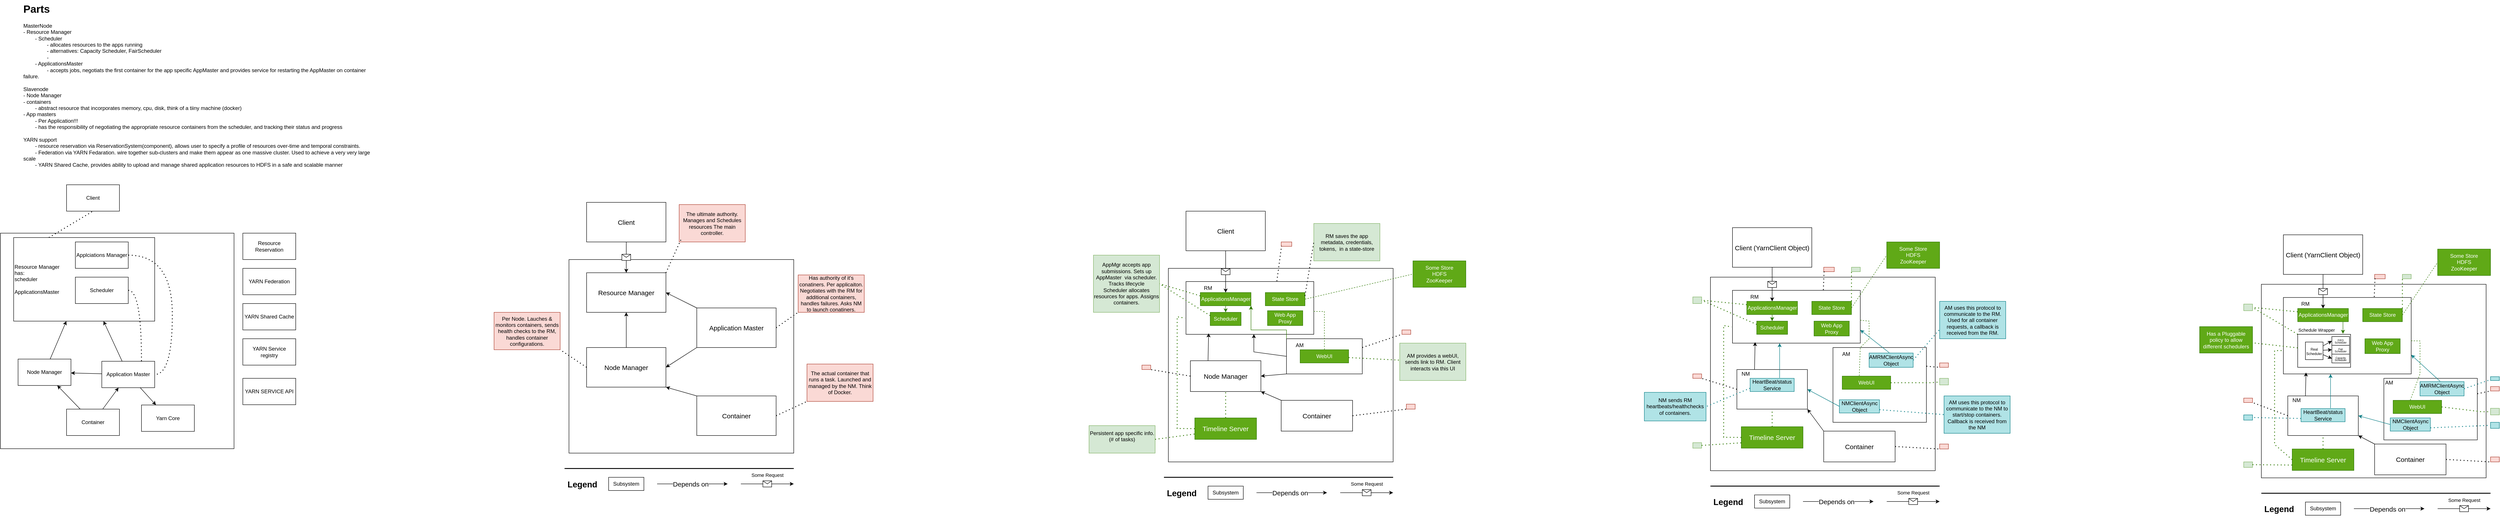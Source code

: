 <mxfile version="28.2.5">
  <diagram name="Page-1" id="G8NYhc_L8yMbjAHVzwG-">
    <mxGraphModel dx="1394" dy="900" grid="1" gridSize="10" guides="1" tooltips="1" connect="1" arrows="1" fold="1" page="1" pageScale="1" pageWidth="850" pageHeight="1100" math="0" shadow="0">
      <root>
        <mxCell id="0" />
        <mxCell id="1" parent="0" />
        <mxCell id="2d2gMoqNS-ZqPiem65WK-15" value="" style="rounded=0;whiteSpace=wrap;html=1;" parent="1" vertex="1">
          <mxGeometry x="20" y="530" width="530" height="490" as="geometry" />
        </mxCell>
        <mxCell id="2d2gMoqNS-ZqPiem65WK-1" value="&lt;h1 style=&quot;margin-top: 0px;&quot;&gt;Parts&lt;/h1&gt;&lt;div&gt;MasterNode&lt;/div&gt;&lt;div&gt;- Resource Manager&lt;/div&gt;&lt;div&gt;&lt;span style=&quot;white-space: pre;&quot;&gt;&#x9;&lt;/span&gt;- Scheduler&lt;br&gt;&lt;/div&gt;&lt;div&gt;&lt;span style=&quot;white-space: pre;&quot;&gt;&#x9;&lt;/span&gt;&lt;span style=&quot;white-space: pre;&quot;&gt;&#x9;&lt;/span&gt;- allocates resources to the apps running&lt;br&gt;&lt;/div&gt;&lt;div&gt;&lt;span style=&quot;white-space: pre;&quot;&gt;&#x9;&lt;/span&gt;&lt;span style=&quot;white-space: pre;&quot;&gt;&#x9;&lt;/span&gt;- alternatives: Capacity Scheduler, FairScheduler&lt;br&gt;&lt;/div&gt;&lt;div&gt;&lt;span style=&quot;white-space: pre;&quot;&gt;&#x9;&lt;/span&gt;&lt;span style=&quot;white-space: pre;&quot;&gt;&#x9;&lt;/span&gt;-&amp;nbsp;&lt;br&gt;&lt;/div&gt;&lt;div&gt;&lt;span style=&quot;white-space: pre;&quot;&gt;&#x9;&lt;/span&gt;- ApplicationsMaster&lt;br&gt;&lt;/div&gt;&lt;div&gt;&lt;span style=&quot;white-space: pre;&quot;&gt;&#x9;&lt;/span&gt;&lt;span style=&quot;white-space: pre;&quot;&gt;&#x9;&lt;/span&gt;- accepts jobs, negotiats the first container for the app specific AppMaster and provides service for restarting the AppMaster on container failure.&lt;br&gt;&lt;/div&gt;&lt;div&gt;&lt;br&gt;&lt;/div&gt;&lt;div&gt;Slavenode&lt;/div&gt;&lt;div&gt;- Node Manager&lt;/div&gt;&lt;div&gt;- containers&lt;/div&gt;&lt;div&gt;&lt;span style=&quot;white-space: pre;&quot;&gt;&#x9;&lt;/span&gt;- abstract resource that incorporates memory, cpu, disk, think of a tiiny machine (docker)&lt;br&gt;&lt;/div&gt;&lt;div&gt;- App masters&lt;/div&gt;&lt;div&gt;&lt;span style=&quot;white-space: pre;&quot;&gt;&#x9;&lt;/span&gt;- Per Application!!!&lt;br&gt;&lt;/div&gt;&lt;div&gt;&lt;span style=&quot;white-space: pre;&quot;&gt;&#x9;&lt;/span&gt;- has the responsibility of negotiating the appropriate resource containers from the scheduler, and tracking their status and progress&lt;br&gt;&lt;/div&gt;&lt;div&gt;&lt;br&gt;&lt;/div&gt;&lt;div&gt;YARN support&lt;/div&gt;&lt;div&gt;&lt;span style=&quot;white-space: pre;&quot;&gt;&#x9;&lt;/span&gt;- resource reservation via ReservationSystem(component), allows user to specify a profile of resources over-time and temporal constraints.&lt;br&gt;&lt;/div&gt;&lt;div&gt;&lt;span style=&quot;white-space: pre;&quot;&gt;&#x9;&lt;/span&gt;- Federation via YARN Fedaration. wire together sub-clusters and make them appear as one massive cluster. Used to achieve a very very large scale&lt;/div&gt;&lt;div&gt;&lt;span style=&quot;white-space: pre;&quot;&gt;&#x9;&lt;/span&gt;- YARN Shared Cache, provides ability to upload and manage shared application resources to HDFS in a safe and scalable manner&lt;br&gt;&lt;/div&gt;" style="text;html=1;whiteSpace=wrap;overflow=hidden;rounded=0;" parent="1" vertex="1">
          <mxGeometry x="70" width="790" height="440" as="geometry" />
        </mxCell>
        <mxCell id="2d2gMoqNS-ZqPiem65WK-2" value="Resource Manager&lt;br&gt;has:&lt;br&gt;scheduler&lt;br&gt;&lt;br&gt;ApplicationsMaster" style="rounded=0;whiteSpace=wrap;html=1;convertToSvg=0;labelPosition=center;verticalLabelPosition=middle;align=left;verticalAlign=middle;" parent="1" vertex="1">
          <mxGeometry x="50" y="540" width="320" height="190" as="geometry" />
        </mxCell>
        <mxCell id="2d2gMoqNS-ZqPiem65WK-3" value="Application Master" style="rounded=0;whiteSpace=wrap;html=1;" parent="1" vertex="1">
          <mxGeometry x="250" y="821.25" width="120" height="60" as="geometry" />
        </mxCell>
        <mxCell id="2d2gMoqNS-ZqPiem65WK-4" value="Container" style="rounded=0;whiteSpace=wrap;html=1;" parent="1" vertex="1">
          <mxGeometry x="170" y="930.0" width="120" height="60" as="geometry" />
        </mxCell>
        <mxCell id="2d2gMoqNS-ZqPiem65WK-5" value="Node Manager" style="rounded=0;whiteSpace=wrap;html=1;" parent="1" vertex="1">
          <mxGeometry x="60" y="816.25" width="120" height="60" as="geometry" />
        </mxCell>
        <mxCell id="2d2gMoqNS-ZqPiem65WK-6" value="" style="endArrow=classic;html=1;rounded=0;" parent="1" source="2d2gMoqNS-ZqPiem65WK-3" target="2d2gMoqNS-ZqPiem65WK-2" edge="1">
          <mxGeometry width="50" height="50" relative="1" as="geometry">
            <mxPoint x="270" y="1010" as="sourcePoint" />
            <mxPoint x="320" y="960" as="targetPoint" />
          </mxGeometry>
        </mxCell>
        <mxCell id="2d2gMoqNS-ZqPiem65WK-7" value="" style="endArrow=classic;html=1;rounded=0;" parent="1" source="2d2gMoqNS-ZqPiem65WK-4" target="2d2gMoqNS-ZqPiem65WK-3" edge="1">
          <mxGeometry width="50" height="50" relative="1" as="geometry">
            <mxPoint x="530" y="1010" as="sourcePoint" />
            <mxPoint x="530" y="630" as="targetPoint" />
          </mxGeometry>
        </mxCell>
        <mxCell id="2d2gMoqNS-ZqPiem65WK-8" value="" style="endArrow=classic;html=1;rounded=0;" parent="1" source="2d2gMoqNS-ZqPiem65WK-5" target="2d2gMoqNS-ZqPiem65WK-2" edge="1">
          <mxGeometry width="50" height="50" relative="1" as="geometry">
            <mxPoint x="160" y="1120" as="sourcePoint" />
            <mxPoint x="210" y="1070" as="targetPoint" />
          </mxGeometry>
        </mxCell>
        <mxCell id="2d2gMoqNS-ZqPiem65WK-9" value="" style="endArrow=classic;html=1;rounded=0;" parent="1" source="2d2gMoqNS-ZqPiem65WK-4" target="2d2gMoqNS-ZqPiem65WK-5" edge="1">
          <mxGeometry width="50" height="50" relative="1" as="geometry">
            <mxPoint x="560" y="1060" as="sourcePoint" />
            <mxPoint x="610" y="1010" as="targetPoint" />
          </mxGeometry>
        </mxCell>
        <mxCell id="2d2gMoqNS-ZqPiem65WK-10" value="" style="endArrow=classic;html=1;rounded=0;" parent="1" source="2d2gMoqNS-ZqPiem65WK-3" target="2d2gMoqNS-ZqPiem65WK-5" edge="1">
          <mxGeometry width="50" height="50" relative="1" as="geometry">
            <mxPoint x="400" y="1040" as="sourcePoint" />
            <mxPoint x="450" y="990" as="targetPoint" />
          </mxGeometry>
        </mxCell>
        <mxCell id="2d2gMoqNS-ZqPiem65WK-11" value="Client" style="rounded=0;whiteSpace=wrap;html=1;" parent="1" vertex="1">
          <mxGeometry x="170" y="420" width="120" height="60" as="geometry" />
        </mxCell>
        <mxCell id="2d2gMoqNS-ZqPiem65WK-14" value="" style="endArrow=none;dashed=1;html=1;dashPattern=1 3;strokeWidth=2;rounded=0;entryX=0.5;entryY=1;entryDx=0;entryDy=0;exitX=0.25;exitY=0;exitDx=0;exitDy=0;" parent="1" source="2d2gMoqNS-ZqPiem65WK-2" target="2d2gMoqNS-ZqPiem65WK-11" edge="1">
          <mxGeometry width="50" height="50" relative="1" as="geometry">
            <mxPoint x="400" y="550" as="sourcePoint" />
            <mxPoint x="450" y="500" as="targetPoint" />
          </mxGeometry>
        </mxCell>
        <mxCell id="2d2gMoqNS-ZqPiem65WK-17" value="Resource Reservation" style="rounded=0;whiteSpace=wrap;html=1;" parent="1" vertex="1">
          <mxGeometry x="570" y="530" width="120" height="60" as="geometry" />
        </mxCell>
        <mxCell id="2d2gMoqNS-ZqPiem65WK-18" value="YARN Federation" style="rounded=0;whiteSpace=wrap;html=1;" parent="1" vertex="1">
          <mxGeometry x="570" y="610" width="120" height="60" as="geometry" />
        </mxCell>
        <mxCell id="2d2gMoqNS-ZqPiem65WK-19" value="YARN Shared Cache" style="rounded=0;whiteSpace=wrap;html=1;" parent="1" vertex="1">
          <mxGeometry x="570" y="690" width="120" height="60" as="geometry" />
        </mxCell>
        <mxCell id="2d2gMoqNS-ZqPiem65WK-20" value="Applciations Manager" style="rounded=0;whiteSpace=wrap;html=1;" parent="1" vertex="1">
          <mxGeometry x="190" y="550" width="120" height="60" as="geometry" />
        </mxCell>
        <mxCell id="2d2gMoqNS-ZqPiem65WK-21" value="" style="endArrow=none;dashed=1;html=1;dashPattern=1 3;strokeWidth=2;rounded=0;edgeStyle=orthogonalEdgeStyle;curved=1;exitX=1;exitY=0.5;exitDx=0;exitDy=0;entryX=1;entryY=0.5;entryDx=0;entryDy=0;" parent="1" source="2d2gMoqNS-ZqPiem65WK-20" target="2d2gMoqNS-ZqPiem65WK-3" edge="1">
          <mxGeometry width="50" height="50" relative="1" as="geometry">
            <mxPoint x="380" y="620" as="sourcePoint" />
            <mxPoint x="480" y="580" as="targetPoint" />
            <Array as="points">
              <mxPoint x="410" y="580" />
              <mxPoint x="410" y="851" />
            </Array>
          </mxGeometry>
        </mxCell>
        <mxCell id="2d2gMoqNS-ZqPiem65WK-22" value="Scheduler" style="rounded=0;whiteSpace=wrap;html=1;" parent="1" vertex="1">
          <mxGeometry x="190" y="630" width="120" height="60" as="geometry" />
        </mxCell>
        <mxCell id="2d2gMoqNS-ZqPiem65WK-23" value="" style="endArrow=none;dashed=1;html=1;dashPattern=1 3;strokeWidth=2;rounded=0;edgeStyle=orthogonalEdgeStyle;curved=1;exitX=1;exitY=0.5;exitDx=0;exitDy=0;entryX=0.75;entryY=0;entryDx=0;entryDy=0;" parent="1" source="2d2gMoqNS-ZqPiem65WK-22" target="2d2gMoqNS-ZqPiem65WK-3" edge="1">
          <mxGeometry width="50" height="50" relative="1" as="geometry">
            <mxPoint x="400" y="680" as="sourcePoint" />
            <mxPoint x="570" y="680" as="targetPoint" />
            <Array as="points">
              <mxPoint x="340" y="660" />
            </Array>
          </mxGeometry>
        </mxCell>
        <mxCell id="2d2gMoqNS-ZqPiem65WK-24" value="Yarn Core" style="rounded=0;whiteSpace=wrap;html=1;" parent="1" vertex="1">
          <mxGeometry x="340" y="920.62" width="120" height="60" as="geometry" />
        </mxCell>
        <mxCell id="2d2gMoqNS-ZqPiem65WK-25" value="" style="endArrow=classic;html=1;rounded=0;" parent="1" source="2d2gMoqNS-ZqPiem65WK-3" target="2d2gMoqNS-ZqPiem65WK-24" edge="1">
          <mxGeometry width="50" height="50" relative="1" as="geometry">
            <mxPoint x="480" y="660" as="sourcePoint" />
            <mxPoint x="450" y="790" as="targetPoint" />
          </mxGeometry>
        </mxCell>
        <mxCell id="2d2gMoqNS-ZqPiem65WK-26" value="YARN Service registry" style="rounded=0;whiteSpace=wrap;html=1;" parent="1" vertex="1">
          <mxGeometry x="570" y="770" width="120" height="60" as="geometry" />
        </mxCell>
        <mxCell id="2d2gMoqNS-ZqPiem65WK-27" value="YARN SERVICE API" style="rounded=0;whiteSpace=wrap;html=1;" parent="1" vertex="1">
          <mxGeometry x="570" y="860" width="120" height="60" as="geometry" />
        </mxCell>
        <mxCell id="roeTtBz35SPDsCf-vEHS-1" value="" style="rounded=0;whiteSpace=wrap;html=1;" parent="1" vertex="1">
          <mxGeometry x="1310" y="590" width="510" height="440" as="geometry" />
        </mxCell>
        <mxCell id="roeTtBz35SPDsCf-vEHS-2" value="&lt;font style=&quot;font-size: 15px;&quot;&gt;Resource Manager&lt;/font&gt;" style="rounded=0;whiteSpace=wrap;html=1;" parent="1" vertex="1">
          <mxGeometry x="1350" y="620" width="180" height="90" as="geometry" />
        </mxCell>
        <mxCell id="roeTtBz35SPDsCf-vEHS-3" value="&lt;span style=&quot;font-size: 15px;&quot;&gt;Application Master&lt;/span&gt;" style="rounded=0;whiteSpace=wrap;html=1;" parent="1" vertex="1">
          <mxGeometry x="1600" y="700" width="180" height="90" as="geometry" />
        </mxCell>
        <mxCell id="roeTtBz35SPDsCf-vEHS-4" value="&lt;font style=&quot;font-size: 15px;&quot;&gt;Node Manager&lt;/font&gt;" style="rounded=0;whiteSpace=wrap;html=1;" parent="1" vertex="1">
          <mxGeometry x="1350" y="790" width="180" height="90" as="geometry" />
        </mxCell>
        <mxCell id="roeTtBz35SPDsCf-vEHS-5" value="" style="endArrow=classic;html=1;rounded=0;entryX=0.5;entryY=1;entryDx=0;entryDy=0;exitX=0.5;exitY=0;exitDx=0;exitDy=0;" parent="1" source="roeTtBz35SPDsCf-vEHS-4" target="roeTtBz35SPDsCf-vEHS-2" edge="1">
          <mxGeometry width="50" height="50" relative="1" as="geometry">
            <mxPoint x="1510" y="760" as="sourcePoint" />
            <mxPoint x="1560" y="710" as="targetPoint" />
          </mxGeometry>
        </mxCell>
        <mxCell id="roeTtBz35SPDsCf-vEHS-7" value="" style="endArrow=classic;html=1;rounded=0;entryX=1;entryY=0.5;entryDx=0;entryDy=0;exitX=0;exitY=0;exitDx=0;exitDy=0;" parent="1" source="roeTtBz35SPDsCf-vEHS-3" target="roeTtBz35SPDsCf-vEHS-2" edge="1">
          <mxGeometry width="50" height="50" relative="1" as="geometry">
            <mxPoint x="1570" y="800" as="sourcePoint" />
            <mxPoint x="1620" y="750" as="targetPoint" />
          </mxGeometry>
        </mxCell>
        <mxCell id="roeTtBz35SPDsCf-vEHS-8" value="" style="endArrow=classic;html=1;rounded=0;entryX=1;entryY=0.5;entryDx=0;entryDy=0;exitX=0;exitY=1;exitDx=0;exitDy=0;" parent="1" source="roeTtBz35SPDsCf-vEHS-3" target="roeTtBz35SPDsCf-vEHS-4" edge="1">
          <mxGeometry width="50" height="50" relative="1" as="geometry">
            <mxPoint x="1600" y="870" as="sourcePoint" />
            <mxPoint x="1650" y="820" as="targetPoint" />
          </mxGeometry>
        </mxCell>
        <mxCell id="roeTtBz35SPDsCf-vEHS-9" value="&lt;font style=&quot;font-size: 15px;&quot;&gt;Container&lt;/font&gt;" style="rounded=0;whiteSpace=wrap;html=1;" parent="1" vertex="1">
          <mxGeometry x="1600" y="900" width="180" height="90" as="geometry" />
        </mxCell>
        <mxCell id="roeTtBz35SPDsCf-vEHS-10" value="" style="endArrow=classic;html=1;rounded=0;entryX=1;entryY=1;entryDx=0;entryDy=0;exitX=0;exitY=0;exitDx=0;exitDy=0;" parent="1" source="roeTtBz35SPDsCf-vEHS-9" target="roeTtBz35SPDsCf-vEHS-4" edge="1">
          <mxGeometry width="50" height="50" relative="1" as="geometry">
            <mxPoint x="1540" y="1010" as="sourcePoint" />
            <mxPoint x="1590" y="960" as="targetPoint" />
          </mxGeometry>
        </mxCell>
        <mxCell id="s7-J1qARUTeS9T5cuUp7-2" value="&lt;span style=&quot;font-size: 15px;&quot;&gt;Client&lt;/span&gt;" style="rounded=0;whiteSpace=wrap;html=1;" parent="1" vertex="1">
          <mxGeometry x="1350" y="460" width="180" height="90" as="geometry" />
        </mxCell>
        <mxCell id="s7-J1qARUTeS9T5cuUp7-3" value="" style="endArrow=classic;html=1;rounded=0;exitX=0.5;exitY=1;exitDx=0;exitDy=0;" parent="1" source="s7-J1qARUTeS9T5cuUp7-2" target="roeTtBz35SPDsCf-vEHS-2" edge="1">
          <mxGeometry relative="1" as="geometry">
            <mxPoint x="1400" y="580" as="sourcePoint" />
            <mxPoint x="1500" y="580" as="targetPoint" />
          </mxGeometry>
        </mxCell>
        <mxCell id="s7-J1qARUTeS9T5cuUp7-4" value="" style="shape=message;html=1;outlineConnect=0;" parent="s7-J1qARUTeS9T5cuUp7-3" vertex="1">
          <mxGeometry width="20" height="14" relative="1" as="geometry">
            <mxPoint x="-10" y="-7" as="offset" />
          </mxGeometry>
        </mxCell>
        <mxCell id="s7-J1qARUTeS9T5cuUp7-5" value="The ultimate authority. Manages and Schedules resources The main controller." style="html=1;whiteSpace=wrap;fillColor=#fad9d5;strokeColor=#ae4132;" parent="1" vertex="1">
          <mxGeometry x="1560" y="465" width="150" height="85" as="geometry" />
        </mxCell>
        <mxCell id="s7-J1qARUTeS9T5cuUp7-6" value="" style="endArrow=none;dashed=1;html=1;dashPattern=1 3;strokeWidth=2;rounded=0;exitX=1;exitY=0;exitDx=0;exitDy=0;entryX=0.036;entryY=0.903;entryDx=0;entryDy=0;entryPerimeter=0;" parent="1" source="roeTtBz35SPDsCf-vEHS-2" target="s7-J1qARUTeS9T5cuUp7-5" edge="1">
          <mxGeometry width="50" height="50" relative="1" as="geometry">
            <mxPoint x="1580" y="660" as="sourcePoint" />
            <mxPoint x="1630" y="610" as="targetPoint" />
          </mxGeometry>
        </mxCell>
        <mxCell id="s7-J1qARUTeS9T5cuUp7-7" value="Has authority of it&#39;s conatiners. Per applicaiton. Negotiates with the RM for additional containers, handles failures. Asks NM to launch conatiners." style="html=1;whiteSpace=wrap;fillColor=#fad9d5;strokeColor=#ae4132;" parent="1" vertex="1">
          <mxGeometry x="1830" y="625" width="150" height="85" as="geometry" />
        </mxCell>
        <mxCell id="s7-J1qARUTeS9T5cuUp7-8" value="" style="endArrow=none;dashed=1;html=1;dashPattern=1 3;strokeWidth=2;rounded=0;exitX=1;exitY=0.5;exitDx=0;exitDy=0;entryX=0;entryY=1;entryDx=0;entryDy=0;" parent="1" source="roeTtBz35SPDsCf-vEHS-3" target="s7-J1qARUTeS9T5cuUp7-7" edge="1">
          <mxGeometry width="50" height="50" relative="1" as="geometry">
            <mxPoint x="1850" y="790" as="sourcePoint" />
            <mxPoint x="1900" y="740" as="targetPoint" />
          </mxGeometry>
        </mxCell>
        <mxCell id="s7-J1qARUTeS9T5cuUp7-9" value="Per Node. Lauches &amp;amp; monitors containers, sends health checks to the RM, handles container configurations." style="html=1;whiteSpace=wrap;fillColor=#fad9d5;strokeColor=#ae4132;" parent="1" vertex="1">
          <mxGeometry x="1140" y="710" width="150" height="85" as="geometry" />
        </mxCell>
        <mxCell id="s7-J1qARUTeS9T5cuUp7-10" value="" style="endArrow=none;dashed=1;html=1;dashPattern=1 3;strokeWidth=2;rounded=0;entryX=1;entryY=1;entryDx=0;entryDy=0;exitX=0;exitY=0.5;exitDx=0;exitDy=0;" parent="1" source="roeTtBz35SPDsCf-vEHS-4" target="s7-J1qARUTeS9T5cuUp7-9" edge="1">
          <mxGeometry width="50" height="50" relative="1" as="geometry">
            <mxPoint x="1240" y="860" as="sourcePoint" />
            <mxPoint x="1290" y="810" as="targetPoint" />
          </mxGeometry>
        </mxCell>
        <mxCell id="s7-J1qARUTeS9T5cuUp7-11" value="The actual container that runs a task. Launched and managed by the NM. Think of Docker." style="html=1;whiteSpace=wrap;fillColor=#fad9d5;strokeColor=#ae4132;" parent="1" vertex="1">
          <mxGeometry x="1850" y="827.5" width="150" height="85" as="geometry" />
        </mxCell>
        <mxCell id="s7-J1qARUTeS9T5cuUp7-12" value="" style="endArrow=none;dashed=1;html=1;dashPattern=1 3;strokeWidth=2;rounded=0;exitX=1;exitY=0.5;exitDx=0;exitDy=0;entryX=0;entryY=1;entryDx=0;entryDy=0;" parent="1" source="roeTtBz35SPDsCf-vEHS-9" target="s7-J1qARUTeS9T5cuUp7-11" edge="1">
          <mxGeometry width="50" height="50" relative="1" as="geometry">
            <mxPoint x="1800" y="1000" as="sourcePoint" />
            <mxPoint x="1850" y="950" as="targetPoint" />
          </mxGeometry>
        </mxCell>
        <mxCell id="s7-J1qARUTeS9T5cuUp7-15" value="" style="line;strokeWidth=2;html=1;" parent="1" vertex="1">
          <mxGeometry x="1300" y="1060" width="520" height="10" as="geometry" />
        </mxCell>
        <mxCell id="s7-J1qARUTeS9T5cuUp7-16" value="&lt;font style=&quot;font-size: 19px;&quot;&gt;Legend&lt;/font&gt;" style="text;strokeColor=none;fillColor=none;html=1;fontSize=24;fontStyle=1;verticalAlign=middle;align=center;" parent="1" vertex="1">
          <mxGeometry x="1290" y="1080" width="100" height="40" as="geometry" />
        </mxCell>
        <mxCell id="s7-J1qARUTeS9T5cuUp7-17" value="Subsystem" style="rounded=0;whiteSpace=wrap;html=1;" parent="1" vertex="1">
          <mxGeometry x="1400" y="1085" width="80" height="30" as="geometry" />
        </mxCell>
        <mxCell id="s7-J1qARUTeS9T5cuUp7-18" value="" style="endArrow=classic;html=1;rounded=0;" parent="1" edge="1">
          <mxGeometry width="50" height="50" relative="1" as="geometry">
            <mxPoint x="1510" y="1100" as="sourcePoint" />
            <mxPoint x="1670" y="1100" as="targetPoint" />
          </mxGeometry>
        </mxCell>
        <mxCell id="s7-J1qARUTeS9T5cuUp7-19" value="&lt;font style=&quot;font-size: 15px;&quot;&gt;Depends on&lt;/font&gt;" style="edgeLabel;html=1;align=center;verticalAlign=middle;resizable=0;points=[];" parent="s7-J1qARUTeS9T5cuUp7-18" vertex="1" connectable="0">
          <mxGeometry x="-0.048" relative="1" as="geometry">
            <mxPoint as="offset" />
          </mxGeometry>
        </mxCell>
        <mxCell id="s7-J1qARUTeS9T5cuUp7-20" value="" style="endArrow=classic;html=1;rounded=0;" parent="1" edge="1">
          <mxGeometry relative="1" as="geometry">
            <mxPoint x="1700" y="1100" as="sourcePoint" />
            <mxPoint x="1820" y="1100" as="targetPoint" />
          </mxGeometry>
        </mxCell>
        <mxCell id="s7-J1qARUTeS9T5cuUp7-21" value="" style="shape=message;html=1;outlineConnect=0;" parent="s7-J1qARUTeS9T5cuUp7-20" vertex="1">
          <mxGeometry width="20" height="14" relative="1" as="geometry">
            <mxPoint x="-10" y="-7" as="offset" />
          </mxGeometry>
        </mxCell>
        <mxCell id="s7-J1qARUTeS9T5cuUp7-23" value="Some Request" style="edgeLabel;html=1;align=center;verticalAlign=middle;resizable=0;points=[];" parent="s7-J1qARUTeS9T5cuUp7-20" vertex="1" connectable="0">
          <mxGeometry x="-0.516" y="1" relative="1" as="geometry">
            <mxPoint x="31" y="-19" as="offset" />
          </mxGeometry>
        </mxCell>
        <mxCell id="s7-J1qARUTeS9T5cuUp7-54" value="" style="rounded=0;whiteSpace=wrap;html=1;" parent="1" vertex="1">
          <mxGeometry x="2670" y="610" width="510" height="440" as="geometry" />
        </mxCell>
        <mxCell id="s7-J1qARUTeS9T5cuUp7-55" value="" style="rounded=0;whiteSpace=wrap;html=1;" parent="1" vertex="1">
          <mxGeometry x="2710" y="640" width="290" height="120" as="geometry" />
        </mxCell>
        <mxCell id="s7-J1qARUTeS9T5cuUp7-56" value="" style="rounded=0;whiteSpace=wrap;html=1;" parent="1" vertex="1">
          <mxGeometry x="2938" y="770" width="172" height="80" as="geometry" />
        </mxCell>
        <mxCell id="s7-J1qARUTeS9T5cuUp7-57" value="&lt;font style=&quot;font-size: 15px;&quot;&gt;Node Manager&lt;/font&gt;" style="rounded=0;whiteSpace=wrap;html=1;" parent="1" vertex="1">
          <mxGeometry x="2720" y="820" width="160" height="70" as="geometry" />
        </mxCell>
        <mxCell id="s7-J1qARUTeS9T5cuUp7-59" value="" style="endArrow=classic;html=1;rounded=0;entryX=1;entryY=1;entryDx=0;entryDy=0;exitX=0;exitY=0;exitDx=0;exitDy=0;fillColor=#60a917;strokeColor=#2D7600;edgeStyle=orthogonalEdgeStyle;" parent="1" source="s7-J1qARUTeS9T5cuUp7-56" target="s7-J1qARUTeS9T5cuUp7-83" edge="1">
          <mxGeometry width="50" height="50" relative="1" as="geometry">
            <mxPoint x="2930" y="820" as="sourcePoint" />
            <mxPoint x="2980" y="770" as="targetPoint" />
            <Array as="points">
              <mxPoint x="2938" y="750" />
              <mxPoint x="2858" y="750" />
            </Array>
          </mxGeometry>
        </mxCell>
        <mxCell id="s7-J1qARUTeS9T5cuUp7-60" value="" style="endArrow=classic;html=1;rounded=0;entryX=1;entryY=0.5;entryDx=0;entryDy=0;exitX=0;exitY=1;exitDx=0;exitDy=0;" parent="1" source="s7-J1qARUTeS9T5cuUp7-56" target="s7-J1qARUTeS9T5cuUp7-57" edge="1">
          <mxGeometry width="50" height="50" relative="1" as="geometry">
            <mxPoint x="2960" y="890" as="sourcePoint" />
            <mxPoint x="3010" y="840" as="targetPoint" />
          </mxGeometry>
        </mxCell>
        <mxCell id="s7-J1qARUTeS9T5cuUp7-61" value="&lt;font style=&quot;font-size: 15px;&quot;&gt;Container&lt;/font&gt;" style="rounded=0;whiteSpace=wrap;html=1;" parent="1" vertex="1">
          <mxGeometry x="2926" y="910" width="162" height="70" as="geometry" />
        </mxCell>
        <mxCell id="s7-J1qARUTeS9T5cuUp7-62" value="" style="endArrow=classic;html=1;rounded=0;entryX=1;entryY=1;entryDx=0;entryDy=0;exitX=0;exitY=0;exitDx=0;exitDy=0;" parent="1" source="s7-J1qARUTeS9T5cuUp7-61" target="s7-J1qARUTeS9T5cuUp7-57" edge="1">
          <mxGeometry width="50" height="50" relative="1" as="geometry">
            <mxPoint x="2900" y="1030" as="sourcePoint" />
            <mxPoint x="2950" y="980" as="targetPoint" />
          </mxGeometry>
        </mxCell>
        <mxCell id="s7-J1qARUTeS9T5cuUp7-63" value="&lt;span style=&quot;font-size: 15px;&quot;&gt;Client&lt;/span&gt;" style="rounded=0;whiteSpace=wrap;html=1;" parent="1" vertex="1">
          <mxGeometry x="2710" y="480" width="180" height="90" as="geometry" />
        </mxCell>
        <mxCell id="s7-J1qARUTeS9T5cuUp7-64" value="" style="endArrow=classic;html=1;rounded=0;exitX=0.5;exitY=1;exitDx=0;exitDy=0;" parent="1" source="s7-J1qARUTeS9T5cuUp7-63" target="s7-J1qARUTeS9T5cuUp7-83" edge="1">
          <mxGeometry relative="1" as="geometry">
            <mxPoint x="2760" y="600" as="sourcePoint" />
            <mxPoint x="2860" y="600" as="targetPoint" />
          </mxGeometry>
        </mxCell>
        <mxCell id="s7-J1qARUTeS9T5cuUp7-65" value="" style="shape=message;html=1;outlineConnect=0;" parent="s7-J1qARUTeS9T5cuUp7-64" vertex="1">
          <mxGeometry width="20" height="14" relative="1" as="geometry">
            <mxPoint x="-10" y="-7" as="offset" />
          </mxGeometry>
        </mxCell>
        <mxCell id="s7-J1qARUTeS9T5cuUp7-66" value="" style="html=1;whiteSpace=wrap;fillColor=#fad9d5;strokeColor=#ae4132;" parent="1" vertex="1">
          <mxGeometry x="2926" y="550" width="24" height="10" as="geometry" />
        </mxCell>
        <mxCell id="s7-J1qARUTeS9T5cuUp7-67" value="" style="endArrow=none;dashed=1;html=1;dashPattern=1 3;strokeWidth=2;rounded=0;exitX=0.711;exitY=-0.008;exitDx=0;exitDy=0;entryX=0.036;entryY=0.903;entryDx=0;entryDy=0;entryPerimeter=0;exitPerimeter=0;" parent="1" source="s7-J1qARUTeS9T5cuUp7-55" target="s7-J1qARUTeS9T5cuUp7-66" edge="1">
          <mxGeometry width="50" height="50" relative="1" as="geometry">
            <mxPoint x="2940" y="680" as="sourcePoint" />
            <mxPoint x="2990" y="630" as="targetPoint" />
          </mxGeometry>
        </mxCell>
        <mxCell id="s7-J1qARUTeS9T5cuUp7-68" value="" style="html=1;whiteSpace=wrap;fillColor=#fad9d5;strokeColor=#ae4132;" parent="1" vertex="1">
          <mxGeometry x="3200" y="750" width="20" height="10" as="geometry" />
        </mxCell>
        <mxCell id="s7-J1qARUTeS9T5cuUp7-69" value="" style="endArrow=none;dashed=1;html=1;dashPattern=1 3;strokeWidth=2;rounded=0;exitX=1;exitY=0.25;exitDx=0;exitDy=0;entryX=0;entryY=1;entryDx=0;entryDy=0;" parent="1" source="s7-J1qARUTeS9T5cuUp7-56" target="s7-J1qARUTeS9T5cuUp7-68" edge="1">
          <mxGeometry width="50" height="50" relative="1" as="geometry">
            <mxPoint x="3210" y="810" as="sourcePoint" />
            <mxPoint x="3260" y="760" as="targetPoint" />
          </mxGeometry>
        </mxCell>
        <mxCell id="s7-J1qARUTeS9T5cuUp7-70" value="" style="html=1;whiteSpace=wrap;fillColor=#fad9d5;strokeColor=#ae4132;" parent="1" vertex="1">
          <mxGeometry x="2610" y="830" width="20" height="10" as="geometry" />
        </mxCell>
        <mxCell id="s7-J1qARUTeS9T5cuUp7-71" value="" style="endArrow=none;dashed=1;html=1;dashPattern=1 3;strokeWidth=2;rounded=0;entryX=1;entryY=1;entryDx=0;entryDy=0;exitX=0;exitY=0.5;exitDx=0;exitDy=0;" parent="1" source="s7-J1qARUTeS9T5cuUp7-57" target="s7-J1qARUTeS9T5cuUp7-70" edge="1">
          <mxGeometry width="50" height="50" relative="1" as="geometry">
            <mxPoint x="2600" y="880" as="sourcePoint" />
            <mxPoint x="2650" y="830" as="targetPoint" />
          </mxGeometry>
        </mxCell>
        <mxCell id="s7-J1qARUTeS9T5cuUp7-72" value="" style="html=1;whiteSpace=wrap;fillColor=#fad9d5;strokeColor=#ae4132;" parent="1" vertex="1">
          <mxGeometry x="3210" y="918.75" width="20" height="11.25" as="geometry" />
        </mxCell>
        <mxCell id="s7-J1qARUTeS9T5cuUp7-73" value="" style="endArrow=none;dashed=1;html=1;dashPattern=1 3;strokeWidth=2;rounded=0;exitX=1;exitY=0.5;exitDx=0;exitDy=0;entryX=0;entryY=1;entryDx=0;entryDy=0;" parent="1" source="s7-J1qARUTeS9T5cuUp7-61" target="s7-J1qARUTeS9T5cuUp7-72" edge="1">
          <mxGeometry width="50" height="50" relative="1" as="geometry">
            <mxPoint x="3160" y="1020" as="sourcePoint" />
            <mxPoint x="3210" y="970" as="targetPoint" />
          </mxGeometry>
        </mxCell>
        <mxCell id="s7-J1qARUTeS9T5cuUp7-74" value="" style="line;strokeWidth=2;html=1;" parent="1" vertex="1">
          <mxGeometry x="2660" y="1080" width="520" height="10" as="geometry" />
        </mxCell>
        <mxCell id="s7-J1qARUTeS9T5cuUp7-75" value="&lt;font style=&quot;font-size: 19px;&quot;&gt;Legend&lt;/font&gt;" style="text;strokeColor=none;fillColor=none;html=1;fontSize=24;fontStyle=1;verticalAlign=middle;align=center;" parent="1" vertex="1">
          <mxGeometry x="2650" y="1100" width="100" height="40" as="geometry" />
        </mxCell>
        <mxCell id="s7-J1qARUTeS9T5cuUp7-76" value="Subsystem" style="rounded=0;whiteSpace=wrap;html=1;" parent="1" vertex="1">
          <mxGeometry x="2760" y="1105" width="80" height="30" as="geometry" />
        </mxCell>
        <mxCell id="s7-J1qARUTeS9T5cuUp7-77" value="" style="endArrow=classic;html=1;rounded=0;" parent="1" edge="1">
          <mxGeometry width="50" height="50" relative="1" as="geometry">
            <mxPoint x="2870" y="1120" as="sourcePoint" />
            <mxPoint x="3030" y="1120" as="targetPoint" />
          </mxGeometry>
        </mxCell>
        <mxCell id="s7-J1qARUTeS9T5cuUp7-78" value="&lt;font style=&quot;font-size: 15px;&quot;&gt;Depends on&lt;/font&gt;" style="edgeLabel;html=1;align=center;verticalAlign=middle;resizable=0;points=[];" parent="s7-J1qARUTeS9T5cuUp7-77" vertex="1" connectable="0">
          <mxGeometry x="-0.048" relative="1" as="geometry">
            <mxPoint as="offset" />
          </mxGeometry>
        </mxCell>
        <mxCell id="s7-J1qARUTeS9T5cuUp7-79" value="" style="endArrow=classic;html=1;rounded=0;" parent="1" edge="1">
          <mxGeometry relative="1" as="geometry">
            <mxPoint x="3060" y="1120" as="sourcePoint" />
            <mxPoint x="3180" y="1120" as="targetPoint" />
          </mxGeometry>
        </mxCell>
        <mxCell id="s7-J1qARUTeS9T5cuUp7-80" value="" style="shape=message;html=1;outlineConnect=0;" parent="s7-J1qARUTeS9T5cuUp7-79" vertex="1">
          <mxGeometry width="20" height="14" relative="1" as="geometry">
            <mxPoint x="-10" y="-7" as="offset" />
          </mxGeometry>
        </mxCell>
        <mxCell id="s7-J1qARUTeS9T5cuUp7-81" value="Some Request" style="edgeLabel;html=1;align=center;verticalAlign=middle;resizable=0;points=[];" parent="s7-J1qARUTeS9T5cuUp7-79" vertex="1" connectable="0">
          <mxGeometry x="-0.516" y="1" relative="1" as="geometry">
            <mxPoint x="31" y="-19" as="offset" />
          </mxGeometry>
        </mxCell>
        <mxCell id="s7-J1qARUTeS9T5cuUp7-82" value="Scheduler" style="rounded=0;whiteSpace=wrap;html=1;fillColor=#60a917;fontColor=#ffffff;strokeColor=#2D7600;" parent="1" vertex="1">
          <mxGeometry x="2765" y="710" width="70" height="30" as="geometry" />
        </mxCell>
        <mxCell id="s7-J1qARUTeS9T5cuUp7-83" value="ApplicationsManager" style="rounded=0;whiteSpace=wrap;html=1;fillColor=#60a917;fontColor=#ffffff;strokeColor=#2D7600;" parent="1" vertex="1">
          <mxGeometry x="2742.5" y="665" width="115" height="30" as="geometry" />
        </mxCell>
        <mxCell id="s7-J1qARUTeS9T5cuUp7-86" value="AppMgr accepts app submissions. Sets up AppMaster&amp;nbsp; via scheduler. Tracks lifecycle&lt;div&gt;Scheduler allocates resources for apps. Assigns containers.&lt;/div&gt;" style="html=1;whiteSpace=wrap;fillColor=#d5e8d4;strokeColor=#82b366;" parent="1" vertex="1">
          <mxGeometry x="2500" y="580" width="150" height="130" as="geometry" />
        </mxCell>
        <mxCell id="s7-J1qARUTeS9T5cuUp7-87" value="" style="endArrow=none;dashed=1;html=1;dashPattern=1 3;strokeWidth=2;rounded=0;entryX=1;entryY=0.5;entryDx=0;entryDy=0;exitX=0;exitY=0.25;exitDx=0;exitDy=0;fillColor=#60a917;strokeColor=#2D7600;" parent="1" source="s7-J1qARUTeS9T5cuUp7-83" target="s7-J1qARUTeS9T5cuUp7-86" edge="1">
          <mxGeometry width="50" height="50" relative="1" as="geometry">
            <mxPoint x="2650" y="710" as="sourcePoint" />
            <mxPoint x="2700" y="660" as="targetPoint" />
          </mxGeometry>
        </mxCell>
        <mxCell id="s7-J1qARUTeS9T5cuUp7-88" value="" style="endArrow=none;dashed=1;html=1;dashPattern=1 3;strokeWidth=2;rounded=0;entryX=1;entryY=0.5;entryDx=0;entryDy=0;exitX=0;exitY=0.25;exitDx=0;exitDy=0;fillColor=#60a917;strokeColor=#2D7600;" parent="1" source="s7-J1qARUTeS9T5cuUp7-82" target="s7-J1qARUTeS9T5cuUp7-86" edge="1">
          <mxGeometry width="50" height="50" relative="1" as="geometry">
            <mxPoint x="2763" y="755" as="sourcePoint" />
            <mxPoint x="2670" y="710" as="targetPoint" />
          </mxGeometry>
        </mxCell>
        <mxCell id="s7-J1qARUTeS9T5cuUp7-89" value="&lt;font&gt;State Store&lt;/font&gt;" style="rounded=0;whiteSpace=wrap;html=1;fillColor=#60a917;fontColor=#ffffff;strokeColor=#2D7600;" parent="1" vertex="1">
          <mxGeometry x="2890" y="665" width="90" height="30" as="geometry" />
        </mxCell>
        <mxCell id="s7-J1qARUTeS9T5cuUp7-90" value="RM saves the app metadata, credentials, tokens,&amp;nbsp; in a state-store" style="html=1;whiteSpace=wrap;fillColor=#d5e8d4;strokeColor=#82b366;" parent="1" vertex="1">
          <mxGeometry x="3000" y="508" width="150" height="85" as="geometry" />
        </mxCell>
        <mxCell id="s7-J1qARUTeS9T5cuUp7-92" value="" style="endArrow=none;dashed=1;html=1;dashPattern=1 3;strokeWidth=2;rounded=0;exitX=1;exitY=0.25;exitDx=0;exitDy=0;entryX=0;entryY=0.5;entryDx=0;entryDy=0;" parent="1" source="s7-J1qARUTeS9T5cuUp7-89" target="s7-J1qARUTeS9T5cuUp7-90" edge="1">
          <mxGeometry width="50" height="50" relative="1" as="geometry">
            <mxPoint x="3100" y="668" as="sourcePoint" />
            <mxPoint x="3135" y="590" as="targetPoint" />
          </mxGeometry>
        </mxCell>
        <mxCell id="s7-J1qARUTeS9T5cuUp7-95" value="RM" style="text;html=1;align=center;verticalAlign=middle;whiteSpace=wrap;rounded=0;" parent="1" vertex="1">
          <mxGeometry x="2730" y="640" width="60" height="30" as="geometry" />
        </mxCell>
        <mxCell id="s7-J1qARUTeS9T5cuUp7-96" value="Some Store&lt;div&gt;HDFS&lt;/div&gt;&lt;div&gt;ZooKeeper&lt;/div&gt;" style="rounded=0;whiteSpace=wrap;html=1;fillColor=#60a917;fontColor=#ffffff;strokeColor=#2D7600;" parent="1" vertex="1">
          <mxGeometry x="3225" y="593" width="120" height="60" as="geometry" />
        </mxCell>
        <mxCell id="s7-J1qARUTeS9T5cuUp7-98" value="&lt;font&gt;WebUI&lt;/font&gt;" style="rounded=0;whiteSpace=wrap;html=1;fillColor=#60a917;fontColor=#ffffff;strokeColor=#2D7600;" parent="1" vertex="1">
          <mxGeometry x="2969" y="795" width="110" height="30" as="geometry" />
        </mxCell>
        <mxCell id="s7-J1qARUTeS9T5cuUp7-99" value="AM" style="text;html=1;align=center;verticalAlign=middle;whiteSpace=wrap;rounded=0;" parent="1" vertex="1">
          <mxGeometry x="2938" y="770" width="60" height="30" as="geometry" />
        </mxCell>
        <mxCell id="s7-J1qARUTeS9T5cuUp7-100" value="AM provides a webUI, sends link to RM. Client interacts via this UI" style="html=1;whiteSpace=wrap;fillColor=#d5e8d4;strokeColor=#82b366;" parent="1" vertex="1">
          <mxGeometry x="3195" y="780" width="150" height="85" as="geometry" />
        </mxCell>
        <mxCell id="s7-J1qARUTeS9T5cuUp7-101" value="" style="endArrow=none;html=1;rounded=0;exitX=0.999;exitY=0.566;exitDx=0;exitDy=0;exitPerimeter=0;entryX=0.5;entryY=0;entryDx=0;entryDy=0;dashed=1;endFill=0;fillColor=#60a917;strokeColor=#2D7600;" parent="1" source="s7-J1qARUTeS9T5cuUp7-55" target="s7-J1qARUTeS9T5cuUp7-98" edge="1">
          <mxGeometry width="50" height="50" relative="1" as="geometry">
            <mxPoint x="3060" y="760" as="sourcePoint" />
            <mxPoint x="3110" y="710" as="targetPoint" />
            <Array as="points">
              <mxPoint x="3024" y="708" />
            </Array>
          </mxGeometry>
        </mxCell>
        <mxCell id="s7-J1qARUTeS9T5cuUp7-102" value="" style="endArrow=none;dashed=1;html=1;dashPattern=1 3;strokeWidth=2;rounded=0;fillColor=#60a917;strokeColor=#2D7600;" parent="1" source="s7-J1qARUTeS9T5cuUp7-98" target="s7-J1qARUTeS9T5cuUp7-100" edge="1">
          <mxGeometry width="50" height="50" relative="1" as="geometry">
            <mxPoint x="3150" y="900" as="sourcePoint" />
            <mxPoint x="3190" y="830" as="targetPoint" />
          </mxGeometry>
        </mxCell>
        <mxCell id="s7-J1qARUTeS9T5cuUp7-103" value="" style="endArrow=classic;html=1;rounded=0;exitX=0.5;exitY=1;exitDx=0;exitDy=0;entryX=0.5;entryY=0;entryDx=0;entryDy=0;fillColor=#60a917;strokeColor=#2D7600;" parent="1" source="s7-J1qARUTeS9T5cuUp7-83" target="s7-J1qARUTeS9T5cuUp7-82" edge="1">
          <mxGeometry width="50" height="50" relative="1" as="geometry">
            <mxPoint x="2870" y="770" as="sourcePoint" />
            <mxPoint x="2920" y="720" as="targetPoint" />
          </mxGeometry>
        </mxCell>
        <mxCell id="s7-J1qARUTeS9T5cuUp7-104" value="" style="endArrow=none;dashed=1;html=1;rounded=0;exitX=1;exitY=0.5;exitDx=0;exitDy=0;entryX=0;entryY=0.5;entryDx=0;entryDy=0;fillColor=#60a917;strokeColor=#2D7600;" parent="1" source="s7-J1qARUTeS9T5cuUp7-89" target="s7-J1qARUTeS9T5cuUp7-96" edge="1">
          <mxGeometry width="50" height="50" relative="1" as="geometry">
            <mxPoint x="3100" y="700" as="sourcePoint" />
            <mxPoint x="3150" y="650" as="targetPoint" />
          </mxGeometry>
        </mxCell>
        <mxCell id="s7-J1qARUTeS9T5cuUp7-105" value="&lt;span style=&quot;font-size: 15px;&quot;&gt;Timeline Server&lt;/span&gt;" style="rounded=0;whiteSpace=wrap;html=1;fillColor=#60a917;fontColor=#ffffff;strokeColor=#2D7600;" parent="1" vertex="1">
          <mxGeometry x="2730" y="950" width="140" height="48.75" as="geometry" />
        </mxCell>
        <mxCell id="s7-J1qARUTeS9T5cuUp7-106" value="" style="endArrow=classic;html=1;rounded=0;entryX=0.177;entryY=0.981;entryDx=0;entryDy=0;exitX=0.25;exitY=0;exitDx=0;exitDy=0;entryPerimeter=0;" parent="1" source="s7-J1qARUTeS9T5cuUp7-57" target="s7-J1qARUTeS9T5cuUp7-55" edge="1">
          <mxGeometry width="50" height="50" relative="1" as="geometry">
            <mxPoint x="2720" y="870" as="sourcePoint" />
            <mxPoint x="2720" y="790" as="targetPoint" />
          </mxGeometry>
        </mxCell>
        <mxCell id="s7-J1qARUTeS9T5cuUp7-108" value="" style="endArrow=classic;html=1;rounded=0;entryX=0.531;entryY=0.997;entryDx=0;entryDy=0;exitX=0;exitY=0.5;exitDx=0;exitDy=0;entryPerimeter=0;" parent="1" source="s7-J1qARUTeS9T5cuUp7-56" target="s7-J1qARUTeS9T5cuUp7-55" edge="1">
          <mxGeometry width="50" height="50" relative="1" as="geometry">
            <mxPoint x="2900" y="862" as="sourcePoint" />
            <mxPoint x="2901" y="800" as="targetPoint" />
            <Array as="points">
              <mxPoint x="2864" y="800" />
            </Array>
          </mxGeometry>
        </mxCell>
        <mxCell id="s7-J1qARUTeS9T5cuUp7-110" value="" style="endArrow=none;dashed=1;html=1;dashPattern=1 3;strokeWidth=2;rounded=0;entryX=0.5;entryY=1;entryDx=0;entryDy=0;exitX=0.5;exitY=0;exitDx=0;exitDy=0;fillColor=#60a917;strokeColor=#2D7600;" parent="1" source="s7-J1qARUTeS9T5cuUp7-105" target="s7-J1qARUTeS9T5cuUp7-57" edge="1">
          <mxGeometry width="50" height="50" relative="1" as="geometry">
            <mxPoint x="2790" y="960" as="sourcePoint" />
            <mxPoint x="2840" y="910" as="targetPoint" />
          </mxGeometry>
        </mxCell>
        <mxCell id="s7-J1qARUTeS9T5cuUp7-112" value="" style="endArrow=none;dashed=1;html=1;dashPattern=1 3;strokeWidth=2;rounded=0;entryX=-0.007;entryY=0.694;entryDx=0;entryDy=0;entryPerimeter=0;exitX=0;exitY=0.5;exitDx=0;exitDy=0;fillColor=#60a917;strokeColor=#2D7600;" parent="1" source="s7-J1qARUTeS9T5cuUp7-105" target="s7-J1qARUTeS9T5cuUp7-55" edge="1">
          <mxGeometry width="50" height="50" relative="1" as="geometry">
            <mxPoint x="2680" y="960" as="sourcePoint" />
            <mxPoint x="2730" y="910" as="targetPoint" />
            <Array as="points">
              <mxPoint x="2690" y="974" />
              <mxPoint x="2690" y="720" />
            </Array>
          </mxGeometry>
        </mxCell>
        <mxCell id="s7-J1qARUTeS9T5cuUp7-114" value="Persistent app specific info.(# of tasks)&lt;div&gt;&lt;br&gt;&lt;/div&gt;" style="html=1;whiteSpace=wrap;fillColor=#d5e8d4;strokeColor=#82b366;" parent="1" vertex="1">
          <mxGeometry x="2490" y="967.5" width="150" height="62.5" as="geometry" />
        </mxCell>
        <mxCell id="s7-J1qARUTeS9T5cuUp7-115" value="" style="endArrow=none;dashed=1;html=1;dashPattern=1 3;strokeWidth=2;rounded=0;entryX=0;entryY=0.75;entryDx=0;entryDy=0;exitX=1;exitY=0.5;exitDx=0;exitDy=0;fillColor=#60a917;strokeColor=#2D7600;" parent="1" source="s7-J1qARUTeS9T5cuUp7-114" target="s7-J1qARUTeS9T5cuUp7-105" edge="1">
          <mxGeometry width="50" height="50" relative="1" as="geometry">
            <mxPoint x="2670" y="1040" as="sourcePoint" />
            <mxPoint x="2720" y="990" as="targetPoint" />
          </mxGeometry>
        </mxCell>
        <mxCell id="s7-J1qARUTeS9T5cuUp7-116" value="" style="rounded=0;whiteSpace=wrap;html=1;" parent="1" vertex="1">
          <mxGeometry x="3900" y="630" width="510" height="440" as="geometry" />
        </mxCell>
        <mxCell id="s7-J1qARUTeS9T5cuUp7-117" value="" style="rounded=0;whiteSpace=wrap;html=1;" parent="1" vertex="1">
          <mxGeometry x="3950" y="660" width="290" height="120" as="geometry" />
        </mxCell>
        <mxCell id="s7-J1qARUTeS9T5cuUp7-118" value="" style="rounded=0;whiteSpace=wrap;html=1;" parent="1" vertex="1">
          <mxGeometry x="4178" y="790" width="212" height="170" as="geometry" />
        </mxCell>
        <mxCell id="s7-J1qARUTeS9T5cuUp7-119" value="" style="rounded=0;whiteSpace=wrap;html=1;" parent="1" vertex="1">
          <mxGeometry x="3960" y="840" width="160" height="90" as="geometry" />
        </mxCell>
        <mxCell id="s7-J1qARUTeS9T5cuUp7-123" value="&lt;font style=&quot;font-size: 15px;&quot;&gt;Container&lt;/font&gt;" style="rounded=0;whiteSpace=wrap;html=1;" parent="1" vertex="1">
          <mxGeometry x="4157" y="980" width="162" height="70" as="geometry" />
        </mxCell>
        <mxCell id="s7-J1qARUTeS9T5cuUp7-124" value="" style="endArrow=classic;html=1;rounded=0;entryX=1;entryY=1;entryDx=0;entryDy=0;exitX=0;exitY=0;exitDx=0;exitDy=0;" parent="1" source="s7-J1qARUTeS9T5cuUp7-123" target="s7-J1qARUTeS9T5cuUp7-119" edge="1">
          <mxGeometry width="50" height="50" relative="1" as="geometry">
            <mxPoint x="4140" y="1050" as="sourcePoint" />
            <mxPoint x="4190" y="1000" as="targetPoint" />
          </mxGeometry>
        </mxCell>
        <mxCell id="s7-J1qARUTeS9T5cuUp7-125" value="&lt;span style=&quot;font-size: 15px;&quot;&gt;Client (YarnClient Object)&lt;/span&gt;" style="rounded=0;whiteSpace=wrap;html=1;" parent="1" vertex="1">
          <mxGeometry x="3950" y="517.5" width="180" height="90" as="geometry" />
        </mxCell>
        <mxCell id="s7-J1qARUTeS9T5cuUp7-126" value="" style="endArrow=classic;html=1;rounded=0;exitX=0.5;exitY=1;exitDx=0;exitDy=0;" parent="1" source="s7-J1qARUTeS9T5cuUp7-125" target="s7-J1qARUTeS9T5cuUp7-145" edge="1">
          <mxGeometry relative="1" as="geometry">
            <mxPoint x="4000" y="620" as="sourcePoint" />
            <mxPoint x="4100" y="620" as="targetPoint" />
          </mxGeometry>
        </mxCell>
        <mxCell id="s7-J1qARUTeS9T5cuUp7-127" value="" style="shape=message;html=1;outlineConnect=0;" parent="s7-J1qARUTeS9T5cuUp7-126" vertex="1">
          <mxGeometry width="20" height="14" relative="1" as="geometry">
            <mxPoint x="-10" y="-7" as="offset" />
          </mxGeometry>
        </mxCell>
        <mxCell id="s7-J1qARUTeS9T5cuUp7-128" value="" style="html=1;whiteSpace=wrap;fillColor=#fad9d5;strokeColor=#ae4132;" parent="1" vertex="1">
          <mxGeometry x="4157" y="607.5" width="24" height="10" as="geometry" />
        </mxCell>
        <mxCell id="s7-J1qARUTeS9T5cuUp7-129" value="" style="endArrow=none;dashed=1;html=1;dashPattern=1 3;strokeWidth=2;rounded=0;exitX=0.711;exitY=-0.008;exitDx=0;exitDy=0;entryX=0.036;entryY=0.903;entryDx=0;entryDy=0;entryPerimeter=0;exitPerimeter=0;" parent="1" source="s7-J1qARUTeS9T5cuUp7-117" target="s7-J1qARUTeS9T5cuUp7-128" edge="1">
          <mxGeometry width="50" height="50" relative="1" as="geometry">
            <mxPoint x="4180" y="700" as="sourcePoint" />
            <mxPoint x="4230" y="650" as="targetPoint" />
          </mxGeometry>
        </mxCell>
        <mxCell id="s7-J1qARUTeS9T5cuUp7-130" value="" style="html=1;whiteSpace=wrap;fillColor=#fad9d5;strokeColor=#ae4132;" parent="1" vertex="1">
          <mxGeometry x="4420" y="825" width="20" height="10" as="geometry" />
        </mxCell>
        <mxCell id="s7-J1qARUTeS9T5cuUp7-131" value="" style="endArrow=none;dashed=1;html=1;dashPattern=1 3;strokeWidth=2;rounded=0;exitX=1;exitY=0.25;exitDx=0;exitDy=0;entryX=0;entryY=1;entryDx=0;entryDy=0;" parent="1" source="s7-J1qARUTeS9T5cuUp7-118" target="s7-J1qARUTeS9T5cuUp7-130" edge="1">
          <mxGeometry width="50" height="50" relative="1" as="geometry">
            <mxPoint x="4450" y="830" as="sourcePoint" />
            <mxPoint x="4500" y="780" as="targetPoint" />
          </mxGeometry>
        </mxCell>
        <mxCell id="s7-J1qARUTeS9T5cuUp7-132" value="" style="html=1;whiteSpace=wrap;fillColor=#fad9d5;strokeColor=#ae4132;" parent="1" vertex="1">
          <mxGeometry x="3860" y="850" width="20" height="10" as="geometry" />
        </mxCell>
        <mxCell id="s7-J1qARUTeS9T5cuUp7-133" value="" style="endArrow=none;dashed=1;html=1;dashPattern=1 3;strokeWidth=2;rounded=0;entryX=1;entryY=1;entryDx=0;entryDy=0;exitX=0;exitY=0.5;exitDx=0;exitDy=0;" parent="1" source="s7-J1qARUTeS9T5cuUp7-119" target="s7-J1qARUTeS9T5cuUp7-132" edge="1">
          <mxGeometry width="50" height="50" relative="1" as="geometry">
            <mxPoint x="3840" y="900" as="sourcePoint" />
            <mxPoint x="3890" y="850" as="targetPoint" />
          </mxGeometry>
        </mxCell>
        <mxCell id="s7-J1qARUTeS9T5cuUp7-134" value="" style="html=1;whiteSpace=wrap;fillColor=#fad9d5;strokeColor=#ae4132;" parent="1" vertex="1">
          <mxGeometry x="4420" y="1009.37" width="20" height="11.25" as="geometry" />
        </mxCell>
        <mxCell id="s7-J1qARUTeS9T5cuUp7-135" value="" style="endArrow=none;dashed=1;html=1;dashPattern=1 3;strokeWidth=2;rounded=0;exitX=1;exitY=0.5;exitDx=0;exitDy=0;entryX=0;entryY=1;entryDx=0;entryDy=0;" parent="1" source="s7-J1qARUTeS9T5cuUp7-123" target="s7-J1qARUTeS9T5cuUp7-134" edge="1">
          <mxGeometry width="50" height="50" relative="1" as="geometry">
            <mxPoint x="4400" y="1040" as="sourcePoint" />
            <mxPoint x="4450" y="990" as="targetPoint" />
          </mxGeometry>
        </mxCell>
        <mxCell id="s7-J1qARUTeS9T5cuUp7-136" value="" style="line;strokeWidth=2;html=1;" parent="1" vertex="1">
          <mxGeometry x="3900" y="1100" width="520" height="10" as="geometry" />
        </mxCell>
        <mxCell id="s7-J1qARUTeS9T5cuUp7-137" value="&lt;font style=&quot;font-size: 19px;&quot;&gt;Legend&lt;/font&gt;" style="text;strokeColor=none;fillColor=none;html=1;fontSize=24;fontStyle=1;verticalAlign=middle;align=center;" parent="1" vertex="1">
          <mxGeometry x="3890" y="1120" width="100" height="40" as="geometry" />
        </mxCell>
        <mxCell id="s7-J1qARUTeS9T5cuUp7-138" value="Subsystem" style="rounded=0;whiteSpace=wrap;html=1;" parent="1" vertex="1">
          <mxGeometry x="4000" y="1125" width="80" height="30" as="geometry" />
        </mxCell>
        <mxCell id="s7-J1qARUTeS9T5cuUp7-139" value="" style="endArrow=classic;html=1;rounded=0;" parent="1" edge="1">
          <mxGeometry width="50" height="50" relative="1" as="geometry">
            <mxPoint x="4110" y="1140" as="sourcePoint" />
            <mxPoint x="4270" y="1140" as="targetPoint" />
          </mxGeometry>
        </mxCell>
        <mxCell id="s7-J1qARUTeS9T5cuUp7-140" value="&lt;font style=&quot;font-size: 15px;&quot;&gt;Depends on&lt;/font&gt;" style="edgeLabel;html=1;align=center;verticalAlign=middle;resizable=0;points=[];" parent="s7-J1qARUTeS9T5cuUp7-139" vertex="1" connectable="0">
          <mxGeometry x="-0.048" relative="1" as="geometry">
            <mxPoint as="offset" />
          </mxGeometry>
        </mxCell>
        <mxCell id="s7-J1qARUTeS9T5cuUp7-141" value="" style="endArrow=classic;html=1;rounded=0;" parent="1" edge="1">
          <mxGeometry relative="1" as="geometry">
            <mxPoint x="4300" y="1140" as="sourcePoint" />
            <mxPoint x="4420" y="1140" as="targetPoint" />
          </mxGeometry>
        </mxCell>
        <mxCell id="s7-J1qARUTeS9T5cuUp7-142" value="" style="shape=message;html=1;outlineConnect=0;" parent="s7-J1qARUTeS9T5cuUp7-141" vertex="1">
          <mxGeometry width="20" height="14" relative="1" as="geometry">
            <mxPoint x="-10" y="-7" as="offset" />
          </mxGeometry>
        </mxCell>
        <mxCell id="s7-J1qARUTeS9T5cuUp7-143" value="Some Request" style="edgeLabel;html=1;align=center;verticalAlign=middle;resizable=0;points=[];" parent="s7-J1qARUTeS9T5cuUp7-141" vertex="1" connectable="0">
          <mxGeometry x="-0.516" y="1" relative="1" as="geometry">
            <mxPoint x="31" y="-19" as="offset" />
          </mxGeometry>
        </mxCell>
        <mxCell id="s7-J1qARUTeS9T5cuUp7-144" value="Scheduler" style="rounded=0;whiteSpace=wrap;html=1;fillColor=#60a917;fontColor=#ffffff;strokeColor=#2D7600;" parent="1" vertex="1">
          <mxGeometry x="4005" y="730" width="70" height="30" as="geometry" />
        </mxCell>
        <mxCell id="s7-J1qARUTeS9T5cuUp7-145" value="ApplicationsManager" style="rounded=0;whiteSpace=wrap;html=1;fillColor=#60a917;fontColor=#ffffff;strokeColor=#2D7600;" parent="1" vertex="1">
          <mxGeometry x="3982.5" y="685" width="115" height="30" as="geometry" />
        </mxCell>
        <mxCell id="s7-J1qARUTeS9T5cuUp7-146" value="" style="html=1;whiteSpace=wrap;fillColor=#d5e8d4;strokeColor=#82b366;" parent="1" vertex="1">
          <mxGeometry x="3860" y="675" width="20" height="15" as="geometry" />
        </mxCell>
        <mxCell id="s7-J1qARUTeS9T5cuUp7-147" value="" style="endArrow=none;dashed=1;html=1;dashPattern=1 3;strokeWidth=2;rounded=0;entryX=1;entryY=0.5;entryDx=0;entryDy=0;exitX=0;exitY=0.25;exitDx=0;exitDy=0;fillColor=#60a917;strokeColor=#2D7600;" parent="1" source="s7-J1qARUTeS9T5cuUp7-145" target="s7-J1qARUTeS9T5cuUp7-146" edge="1">
          <mxGeometry width="50" height="50" relative="1" as="geometry">
            <mxPoint x="3890" y="730" as="sourcePoint" />
            <mxPoint x="3940" y="680" as="targetPoint" />
          </mxGeometry>
        </mxCell>
        <mxCell id="s7-J1qARUTeS9T5cuUp7-148" value="" style="endArrow=none;dashed=1;html=1;dashPattern=1 3;strokeWidth=2;rounded=0;entryX=1;entryY=0.5;entryDx=0;entryDy=0;exitX=0;exitY=0.25;exitDx=0;exitDy=0;fillColor=#60a917;strokeColor=#2D7600;" parent="1" source="s7-J1qARUTeS9T5cuUp7-144" target="s7-J1qARUTeS9T5cuUp7-146" edge="1">
          <mxGeometry width="50" height="50" relative="1" as="geometry">
            <mxPoint x="4003" y="775" as="sourcePoint" />
            <mxPoint x="3910" y="730" as="targetPoint" />
          </mxGeometry>
        </mxCell>
        <mxCell id="s7-J1qARUTeS9T5cuUp7-149" value="&lt;font&gt;State Store&lt;/font&gt;" style="rounded=0;whiteSpace=wrap;html=1;fillColor=#60a917;fontColor=#ffffff;strokeColor=#2D7600;" parent="1" vertex="1">
          <mxGeometry x="4130" y="685" width="90" height="30" as="geometry" />
        </mxCell>
        <mxCell id="s7-J1qARUTeS9T5cuUp7-150" value="" style="html=1;whiteSpace=wrap;fillColor=#d5e8d4;strokeColor=#82b366;" parent="1" vertex="1">
          <mxGeometry x="4220" y="607.5" width="20" height="10" as="geometry" />
        </mxCell>
        <mxCell id="s7-J1qARUTeS9T5cuUp7-151" value="" style="endArrow=none;dashed=1;html=1;dashPattern=1 3;strokeWidth=2;rounded=0;exitX=1;exitY=0.25;exitDx=0;exitDy=0;entryX=0;entryY=0.5;entryDx=0;entryDy=0;fillColor=#60a917;strokeColor=#2D7600;" parent="1" source="s7-J1qARUTeS9T5cuUp7-149" target="s7-J1qARUTeS9T5cuUp7-150" edge="1">
          <mxGeometry width="50" height="50" relative="1" as="geometry">
            <mxPoint x="4340" y="688" as="sourcePoint" />
            <mxPoint x="4375" y="610" as="targetPoint" />
          </mxGeometry>
        </mxCell>
        <mxCell id="s7-J1qARUTeS9T5cuUp7-152" value="RM" style="text;html=1;align=center;verticalAlign=middle;whiteSpace=wrap;rounded=0;" parent="1" vertex="1">
          <mxGeometry x="3970" y="660" width="60" height="30" as="geometry" />
        </mxCell>
        <mxCell id="s7-J1qARUTeS9T5cuUp7-153" value="Some Store&lt;div&gt;HDFS&lt;/div&gt;&lt;div&gt;ZooKeeper&lt;/div&gt;" style="rounded=0;whiteSpace=wrap;html=1;fillColor=#60a917;fontColor=#ffffff;strokeColor=#2D7600;" parent="1" vertex="1">
          <mxGeometry x="4300" y="550" width="120" height="60" as="geometry" />
        </mxCell>
        <mxCell id="s7-J1qARUTeS9T5cuUp7-154" value="&lt;font&gt;WebUI&lt;/font&gt;" style="rounded=0;whiteSpace=wrap;html=1;fillColor=#60a917;fontColor=#ffffff;strokeColor=#2D7600;" parent="1" vertex="1">
          <mxGeometry x="4199" y="855" width="110" height="30" as="geometry" />
        </mxCell>
        <mxCell id="s7-J1qARUTeS9T5cuUp7-155" value="AM" style="text;html=1;align=center;verticalAlign=middle;whiteSpace=wrap;rounded=0;" parent="1" vertex="1">
          <mxGeometry x="4178" y="790" width="60" height="30" as="geometry" />
        </mxCell>
        <mxCell id="s7-J1qARUTeS9T5cuUp7-156" value="" style="html=1;whiteSpace=wrap;fillColor=#d5e8d4;strokeColor=#82b366;" parent="1" vertex="1">
          <mxGeometry x="4420" y="860" width="20" height="15" as="geometry" />
        </mxCell>
        <mxCell id="s7-J1qARUTeS9T5cuUp7-157" value="" style="endArrow=none;html=1;rounded=0;exitX=0.999;exitY=0.566;exitDx=0;exitDy=0;exitPerimeter=0;entryX=0.351;entryY=0.01;entryDx=0;entryDy=0;dashed=1;endFill=0;fillColor=#60a917;strokeColor=#2D7600;entryPerimeter=0;" parent="1" source="s7-J1qARUTeS9T5cuUp7-117" target="s7-J1qARUTeS9T5cuUp7-154" edge="1">
          <mxGeometry width="50" height="50" relative="1" as="geometry">
            <mxPoint x="4300" y="780" as="sourcePoint" />
            <mxPoint x="4350" y="730" as="targetPoint" />
            <Array as="points">
              <mxPoint x="4260" y="730" />
              <mxPoint x="4260" y="770" />
              <mxPoint x="4240" y="790" />
            </Array>
          </mxGeometry>
        </mxCell>
        <mxCell id="s7-J1qARUTeS9T5cuUp7-158" value="" style="endArrow=none;dashed=1;html=1;dashPattern=1 3;strokeWidth=2;rounded=0;fillColor=#60a917;strokeColor=#2D7600;exitX=1;exitY=0.5;exitDx=0;exitDy=0;" parent="1" source="s7-J1qARUTeS9T5cuUp7-154" target="s7-J1qARUTeS9T5cuUp7-156" edge="1">
          <mxGeometry width="50" height="50" relative="1" as="geometry">
            <mxPoint x="4390" y="920" as="sourcePoint" />
            <mxPoint x="4430" y="850" as="targetPoint" />
            <Array as="points">
              <mxPoint x="4400" y="870" />
            </Array>
          </mxGeometry>
        </mxCell>
        <mxCell id="s7-J1qARUTeS9T5cuUp7-159" value="" style="endArrow=classic;html=1;rounded=0;exitX=0.5;exitY=1;exitDx=0;exitDy=0;entryX=0.5;entryY=0;entryDx=0;entryDy=0;fillColor=#60a917;strokeColor=#2D7600;" parent="1" source="s7-J1qARUTeS9T5cuUp7-145" target="s7-J1qARUTeS9T5cuUp7-144" edge="1">
          <mxGeometry width="50" height="50" relative="1" as="geometry">
            <mxPoint x="4110" y="790" as="sourcePoint" />
            <mxPoint x="4160" y="740" as="targetPoint" />
          </mxGeometry>
        </mxCell>
        <mxCell id="s7-J1qARUTeS9T5cuUp7-160" value="" style="endArrow=none;dashed=1;html=1;rounded=0;exitX=1;exitY=0.5;exitDx=0;exitDy=0;entryX=0;entryY=0.5;entryDx=0;entryDy=0;fillColor=#60a917;strokeColor=#2D7600;" parent="1" source="s7-J1qARUTeS9T5cuUp7-149" target="s7-J1qARUTeS9T5cuUp7-153" edge="1">
          <mxGeometry width="50" height="50" relative="1" as="geometry">
            <mxPoint x="4340" y="720" as="sourcePoint" />
            <mxPoint x="4390" y="670" as="targetPoint" />
          </mxGeometry>
        </mxCell>
        <mxCell id="s7-J1qARUTeS9T5cuUp7-161" value="&lt;span style=&quot;font-size: 15px;&quot;&gt;Timeline Server&lt;/span&gt;" style="rounded=0;whiteSpace=wrap;html=1;fillColor=#60a917;fontColor=#ffffff;strokeColor=#2D7600;" parent="1" vertex="1">
          <mxGeometry x="3970" y="970" width="140" height="48.75" as="geometry" />
        </mxCell>
        <mxCell id="s7-J1qARUTeS9T5cuUp7-162" value="" style="endArrow=classic;html=1;rounded=0;entryX=0.177;entryY=0.981;entryDx=0;entryDy=0;exitX=0.25;exitY=0;exitDx=0;exitDy=0;entryPerimeter=0;" parent="1" source="s7-J1qARUTeS9T5cuUp7-119" target="s7-J1qARUTeS9T5cuUp7-117" edge="1">
          <mxGeometry width="50" height="50" relative="1" as="geometry">
            <mxPoint x="3960" y="890" as="sourcePoint" />
            <mxPoint x="3960" y="810" as="targetPoint" />
          </mxGeometry>
        </mxCell>
        <mxCell id="s7-J1qARUTeS9T5cuUp7-164" value="" style="endArrow=none;dashed=1;html=1;dashPattern=1 3;strokeWidth=2;rounded=0;entryX=0.5;entryY=1;entryDx=0;entryDy=0;exitX=0.5;exitY=0;exitDx=0;exitDy=0;fillColor=#60a917;strokeColor=#2D7600;" parent="1" source="s7-J1qARUTeS9T5cuUp7-161" target="s7-J1qARUTeS9T5cuUp7-119" edge="1">
          <mxGeometry width="50" height="50" relative="1" as="geometry">
            <mxPoint x="4030" y="980" as="sourcePoint" />
            <mxPoint x="4080" y="930" as="targetPoint" />
          </mxGeometry>
        </mxCell>
        <mxCell id="s7-J1qARUTeS9T5cuUp7-165" value="" style="endArrow=none;dashed=1;html=1;dashPattern=1 3;strokeWidth=2;rounded=0;entryX=-0.007;entryY=0.694;entryDx=0;entryDy=0;entryPerimeter=0;exitX=0;exitY=0.5;exitDx=0;exitDy=0;fillColor=#60a917;strokeColor=#2D7600;" parent="1" source="s7-J1qARUTeS9T5cuUp7-161" target="s7-J1qARUTeS9T5cuUp7-117" edge="1">
          <mxGeometry width="50" height="50" relative="1" as="geometry">
            <mxPoint x="3920" y="980" as="sourcePoint" />
            <mxPoint x="3970" y="930" as="targetPoint" />
            <Array as="points">
              <mxPoint x="3930" y="994" />
              <mxPoint x="3930" y="740" />
            </Array>
          </mxGeometry>
        </mxCell>
        <mxCell id="s7-J1qARUTeS9T5cuUp7-166" value="&lt;div&gt;&lt;br&gt;&lt;/div&gt;" style="html=1;whiteSpace=wrap;fillColor=#d5e8d4;strokeColor=#82b366;" parent="1" vertex="1">
          <mxGeometry x="3860" y="1006.25" width="20" height="12.5" as="geometry" />
        </mxCell>
        <mxCell id="s7-J1qARUTeS9T5cuUp7-167" value="" style="endArrow=none;dashed=1;html=1;dashPattern=1 3;strokeWidth=2;rounded=0;entryX=0;entryY=0.75;entryDx=0;entryDy=0;exitX=1;exitY=0.5;exitDx=0;exitDy=0;fillColor=#60a917;strokeColor=#2D7600;" parent="1" source="s7-J1qARUTeS9T5cuUp7-166" target="s7-J1qARUTeS9T5cuUp7-161" edge="1">
          <mxGeometry width="50" height="50" relative="1" as="geometry">
            <mxPoint x="3910" y="1060" as="sourcePoint" />
            <mxPoint x="3960" y="1010" as="targetPoint" />
          </mxGeometry>
        </mxCell>
        <mxCell id="s7-J1qARUTeS9T5cuUp7-168" value="&lt;font&gt;AMRMClientAsync Object&lt;/font&gt;" style="rounded=0;whiteSpace=wrap;html=1;fillColor=#b0e3e6;strokeColor=#0e8088;" parent="1" vertex="1">
          <mxGeometry x="4260" y="802.5" width="100" height="32.5" as="geometry" />
        </mxCell>
        <mxCell id="s7-J1qARUTeS9T5cuUp7-171" value="&lt;font&gt;NMClientAsync Object&lt;/font&gt;" style="rounded=0;whiteSpace=wrap;html=1;fillColor=#b0e3e6;strokeColor=#0e8088;" parent="1" vertex="1">
          <mxGeometry x="4192.5" y="908.75" width="91" height="30" as="geometry" />
        </mxCell>
        <mxCell id="s7-J1qARUTeS9T5cuUp7-173" value="" style="endArrow=classic;html=1;rounded=0;entryX=1;entryY=0.5;entryDx=0;entryDy=0;exitX=0;exitY=0.5;exitDx=0;exitDy=0;fillColor=#b0e3e6;strokeColor=#0e8088;" parent="1" source="s7-J1qARUTeS9T5cuUp7-171" target="s7-J1qARUTeS9T5cuUp7-119" edge="1">
          <mxGeometry width="50" height="50" relative="1" as="geometry">
            <mxPoint x="4110" y="950" as="sourcePoint" />
            <mxPoint x="4160" y="900" as="targetPoint" />
          </mxGeometry>
        </mxCell>
        <mxCell id="s7-J1qARUTeS9T5cuUp7-174" value="" style="endArrow=classic;html=1;rounded=0;exitX=0.456;exitY=-0.023;exitDx=0;exitDy=0;exitPerimeter=0;fillColor=#b0e3e6;strokeColor=#0e8088;entryX=1;entryY=0.75;entryDx=0;entryDy=0;" parent="1" source="s7-J1qARUTeS9T5cuUp7-168" target="s7-J1qARUTeS9T5cuUp7-117" edge="1">
          <mxGeometry width="50" height="50" relative="1" as="geometry">
            <mxPoint x="4280" y="800" as="sourcePoint" />
            <mxPoint x="4240" y="730" as="targetPoint" />
          </mxGeometry>
        </mxCell>
        <mxCell id="zxVobFnP7pxVGeGSdWMV-2" value="NM" style="text;html=1;align=center;verticalAlign=middle;whiteSpace=wrap;rounded=0;" parent="1" vertex="1">
          <mxGeometry x="3950" y="835" width="60" height="30" as="geometry" />
        </mxCell>
        <mxCell id="zxVobFnP7pxVGeGSdWMV-3" value="&lt;font&gt;HeartBeat/status Service&lt;/font&gt;" style="rounded=0;whiteSpace=wrap;html=1;fillColor=#b0e3e6;strokeColor=#0e8088;" parent="1" vertex="1">
          <mxGeometry x="3990" y="860" width="100" height="30" as="geometry" />
        </mxCell>
        <mxCell id="zxVobFnP7pxVGeGSdWMV-5" value="" style="endArrow=classic;html=1;rounded=0;entryX=0.369;entryY=1.001;entryDx=0;entryDy=0;exitX=0.67;exitY=-0.035;exitDx=0;exitDy=0;entryPerimeter=0;exitPerimeter=0;fillColor=#b0e3e6;strokeColor=#0e8088;align=center;verticalAlign=middle;fontFamily=Helvetica;fontSize=12;fontColor=default;" parent="1" source="zxVobFnP7pxVGeGSdWMV-3" target="s7-J1qARUTeS9T5cuUp7-117" edge="1">
          <mxGeometry width="50" height="50" relative="1" as="geometry">
            <mxPoint x="4060" y="872" as="sourcePoint" />
            <mxPoint x="4061" y="810" as="targetPoint" />
          </mxGeometry>
        </mxCell>
        <mxCell id="zxVobFnP7pxVGeGSdWMV-6" value="NM sends RM heartbeats/healthchecks of containers." style="html=1;whiteSpace=wrap;fillColor=#b0e3e6;strokeColor=#0e8088;rounded=0;align=center;verticalAlign=middle;fontFamily=Helvetica;fontSize=12;fontColor=default;" parent="1" vertex="1">
          <mxGeometry x="3750" y="891.88" width="140" height="65" as="geometry" />
        </mxCell>
        <mxCell id="zxVobFnP7pxVGeGSdWMV-7" value="AM uses this protocol to communicate to the RM. Used for all container requests, a callback is received from the RM." style="html=1;whiteSpace=wrap;fillColor=#b0e3e6;strokeColor=#0e8088;rounded=0;align=center;verticalAlign=middle;fontFamily=Helvetica;fontSize=12;fontColor=default;" parent="1" vertex="1">
          <mxGeometry x="4420" y="685" width="150" height="85" as="geometry" />
        </mxCell>
        <mxCell id="zxVobFnP7pxVGeGSdWMV-8" value="AM uses this protocol to communicate to the NM to start/stop containers. Callback is received from the NM" style="html=1;whiteSpace=wrap;fillColor=#b0e3e6;strokeColor=#0e8088;rounded=0;align=center;verticalAlign=middle;fontFamily=Helvetica;fontSize=12;fontColor=default;" parent="1" vertex="1">
          <mxGeometry x="4430" y="900" width="150" height="85" as="geometry" />
        </mxCell>
        <mxCell id="zxVobFnP7pxVGeGSdWMV-10" value="" style="endArrow=none;dashed=1;html=1;dashPattern=1 3;strokeWidth=2;rounded=0;entryX=1;entryY=0.5;entryDx=0;entryDy=0;exitX=0;exitY=0.75;exitDx=0;exitDy=0;strokeColor=#0e8088;align=center;verticalAlign=middle;fontFamily=Helvetica;fontSize=12;fontColor=default;fillColor=#b0e3e6;" parent="1" source="zxVobFnP7pxVGeGSdWMV-3" target="zxVobFnP7pxVGeGSdWMV-6" edge="1">
          <mxGeometry width="50" height="50" relative="1" as="geometry">
            <mxPoint x="4000" y="975" as="sourcePoint" />
            <mxPoint x="3920" y="950" as="targetPoint" />
          </mxGeometry>
        </mxCell>
        <mxCell id="zxVobFnP7pxVGeGSdWMV-11" value="" style="endArrow=none;dashed=1;html=1;dashPattern=1 3;strokeWidth=2;rounded=0;fillColor=#b0e3e6;strokeColor=#0e8088;exitX=1;exitY=0.5;exitDx=0;exitDy=0;entryX=0;entryY=0.75;entryDx=0;entryDy=0;align=center;verticalAlign=middle;fontFamily=Helvetica;fontSize=12;fontColor=default;" parent="1" source="s7-J1qARUTeS9T5cuUp7-168" target="zxVobFnP7pxVGeGSdWMV-7" edge="1">
          <mxGeometry width="50" height="50" relative="1" as="geometry">
            <mxPoint x="4370" y="762" as="sourcePoint" />
            <mxPoint x="4481" y="760" as="targetPoint" />
            <Array as="points" />
          </mxGeometry>
        </mxCell>
        <mxCell id="zxVobFnP7pxVGeGSdWMV-12" value="" style="endArrow=none;dashed=1;html=1;dashPattern=1 3;strokeWidth=2;rounded=0;fillColor=#b0e3e6;strokeColor=#0e8088;exitX=1;exitY=0.75;exitDx=0;exitDy=0;entryX=0;entryY=0.5;entryDx=0;entryDy=0;align=center;verticalAlign=middle;fontFamily=Helvetica;fontSize=12;fontColor=default;" parent="1" source="s7-J1qARUTeS9T5cuUp7-171" target="zxVobFnP7pxVGeGSdWMV-8" edge="1">
          <mxGeometry width="50" height="50" relative="1" as="geometry">
            <mxPoint x="4340" y="1010" as="sourcePoint" />
            <mxPoint x="4400" y="940" as="targetPoint" />
            <Array as="points" />
          </mxGeometry>
        </mxCell>
        <mxCell id="zxVobFnP7pxVGeGSdWMV-13" value="" style="rounded=0;whiteSpace=wrap;html=1;" parent="1" vertex="1">
          <mxGeometry x="5150" y="646.25" width="510" height="440" as="geometry" />
        </mxCell>
        <mxCell id="zxVobFnP7pxVGeGSdWMV-14" value="" style="rounded=0;whiteSpace=wrap;html=1;" parent="1" vertex="1">
          <mxGeometry x="5200" y="676.25" width="290" height="173.75" as="geometry" />
        </mxCell>
        <mxCell id="zxVobFnP7pxVGeGSdWMV-15" value="" style="rounded=0;whiteSpace=wrap;html=1;" parent="1" vertex="1">
          <mxGeometry x="5428" y="860" width="212" height="140" as="geometry" />
        </mxCell>
        <mxCell id="zxVobFnP7pxVGeGSdWMV-16" value="" style="rounded=0;whiteSpace=wrap;html=1;" parent="1" vertex="1">
          <mxGeometry x="5210" y="900" width="160" height="90" as="geometry" />
        </mxCell>
        <mxCell id="zxVobFnP7pxVGeGSdWMV-17" value="&lt;font style=&quot;font-size: 15px;&quot;&gt;Container&lt;/font&gt;" style="rounded=0;whiteSpace=wrap;html=1;" parent="1" vertex="1">
          <mxGeometry x="5407" y="1009.37" width="162" height="70" as="geometry" />
        </mxCell>
        <mxCell id="zxVobFnP7pxVGeGSdWMV-18" value="" style="endArrow=classic;html=1;rounded=0;entryX=1;entryY=1;entryDx=0;entryDy=0;exitX=0;exitY=0;exitDx=0;exitDy=0;" parent="1" source="zxVobFnP7pxVGeGSdWMV-17" target="zxVobFnP7pxVGeGSdWMV-16" edge="1">
          <mxGeometry width="50" height="50" relative="1" as="geometry">
            <mxPoint x="5390" y="1066.25" as="sourcePoint" />
            <mxPoint x="5440" y="1016.25" as="targetPoint" />
          </mxGeometry>
        </mxCell>
        <mxCell id="zxVobFnP7pxVGeGSdWMV-19" value="&lt;span style=&quot;font-size: 15px;&quot;&gt;Client (YarnClient Object)&lt;/span&gt;" style="rounded=0;whiteSpace=wrap;html=1;" parent="1" vertex="1">
          <mxGeometry x="5200" y="533.75" width="180" height="90" as="geometry" />
        </mxCell>
        <mxCell id="zxVobFnP7pxVGeGSdWMV-20" value="" style="endArrow=classic;html=1;rounded=0;exitX=0.5;exitY=1;exitDx=0;exitDy=0;" parent="1" source="zxVobFnP7pxVGeGSdWMV-19" target="zxVobFnP7pxVGeGSdWMV-39" edge="1">
          <mxGeometry relative="1" as="geometry">
            <mxPoint x="5250" y="636.25" as="sourcePoint" />
            <mxPoint x="5350" y="636.25" as="targetPoint" />
          </mxGeometry>
        </mxCell>
        <mxCell id="zxVobFnP7pxVGeGSdWMV-21" value="" style="shape=message;html=1;outlineConnect=0;" parent="zxVobFnP7pxVGeGSdWMV-20" vertex="1">
          <mxGeometry width="20" height="14" relative="1" as="geometry">
            <mxPoint x="-10" y="-7" as="offset" />
          </mxGeometry>
        </mxCell>
        <mxCell id="zxVobFnP7pxVGeGSdWMV-22" value="" style="html=1;whiteSpace=wrap;fillColor=#fad9d5;strokeColor=#ae4132;" parent="1" vertex="1">
          <mxGeometry x="5407" y="623.75" width="24" height="10" as="geometry" />
        </mxCell>
        <mxCell id="zxVobFnP7pxVGeGSdWMV-23" value="" style="endArrow=none;dashed=1;html=1;dashPattern=1 3;strokeWidth=2;rounded=0;exitX=0.711;exitY=-0.008;exitDx=0;exitDy=0;entryX=0.036;entryY=0.903;entryDx=0;entryDy=0;entryPerimeter=0;exitPerimeter=0;" parent="1" source="zxVobFnP7pxVGeGSdWMV-14" target="zxVobFnP7pxVGeGSdWMV-22" edge="1">
          <mxGeometry width="50" height="50" relative="1" as="geometry">
            <mxPoint x="5430" y="716.25" as="sourcePoint" />
            <mxPoint x="5480" y="666.25" as="targetPoint" />
          </mxGeometry>
        </mxCell>
        <mxCell id="zxVobFnP7pxVGeGSdWMV-24" value="" style="html=1;whiteSpace=wrap;fillColor=#fad9d5;strokeColor=#ae4132;" parent="1" vertex="1">
          <mxGeometry x="5670" y="878.75" width="20" height="10" as="geometry" />
        </mxCell>
        <mxCell id="zxVobFnP7pxVGeGSdWMV-25" value="" style="endArrow=none;dashed=1;html=1;dashPattern=1 3;strokeWidth=2;rounded=0;exitX=1;exitY=0.25;exitDx=0;exitDy=0;entryX=0;entryY=1;entryDx=0;entryDy=0;" parent="1" source="zxVobFnP7pxVGeGSdWMV-15" target="zxVobFnP7pxVGeGSdWMV-24" edge="1">
          <mxGeometry width="50" height="50" relative="1" as="geometry">
            <mxPoint x="5700" y="846.25" as="sourcePoint" />
            <mxPoint x="5750" y="796.25" as="targetPoint" />
          </mxGeometry>
        </mxCell>
        <mxCell id="zxVobFnP7pxVGeGSdWMV-26" value="" style="html=1;whiteSpace=wrap;fillColor=#fad9d5;strokeColor=#ae4132;" parent="1" vertex="1">
          <mxGeometry x="5110" y="905" width="20" height="10" as="geometry" />
        </mxCell>
        <mxCell id="zxVobFnP7pxVGeGSdWMV-27" value="" style="endArrow=none;dashed=1;html=1;dashPattern=1 3;strokeWidth=2;rounded=0;entryX=1;entryY=1;entryDx=0;entryDy=0;exitX=0;exitY=0.5;exitDx=0;exitDy=0;" parent="1" source="zxVobFnP7pxVGeGSdWMV-16" target="zxVobFnP7pxVGeGSdWMV-26" edge="1">
          <mxGeometry width="50" height="50" relative="1" as="geometry">
            <mxPoint x="5090" y="916.25" as="sourcePoint" />
            <mxPoint x="5140" y="866.25" as="targetPoint" />
          </mxGeometry>
        </mxCell>
        <mxCell id="zxVobFnP7pxVGeGSdWMV-28" value="" style="html=1;whiteSpace=wrap;fillColor=#fad9d5;strokeColor=#ae4132;" parent="1" vertex="1">
          <mxGeometry x="5670" y="1038.75" width="20" height="11.25" as="geometry" />
        </mxCell>
        <mxCell id="zxVobFnP7pxVGeGSdWMV-29" value="" style="endArrow=none;dashed=1;html=1;dashPattern=1 3;strokeWidth=2;rounded=0;exitX=1;exitY=0.5;exitDx=0;exitDy=0;entryX=0;entryY=1;entryDx=0;entryDy=0;" parent="1" source="zxVobFnP7pxVGeGSdWMV-17" target="zxVobFnP7pxVGeGSdWMV-28" edge="1">
          <mxGeometry width="50" height="50" relative="1" as="geometry">
            <mxPoint x="5650" y="1056.25" as="sourcePoint" />
            <mxPoint x="5700" y="1006.25" as="targetPoint" />
          </mxGeometry>
        </mxCell>
        <mxCell id="zxVobFnP7pxVGeGSdWMV-30" value="" style="line;strokeWidth=2;html=1;" parent="1" vertex="1">
          <mxGeometry x="5150" y="1116.25" width="520" height="10" as="geometry" />
        </mxCell>
        <mxCell id="zxVobFnP7pxVGeGSdWMV-31" value="&lt;font style=&quot;font-size: 19px;&quot;&gt;Legend&lt;/font&gt;" style="text;strokeColor=none;fillColor=none;html=1;fontSize=24;fontStyle=1;verticalAlign=middle;align=center;" parent="1" vertex="1">
          <mxGeometry x="5140" y="1136.25" width="100" height="40" as="geometry" />
        </mxCell>
        <mxCell id="zxVobFnP7pxVGeGSdWMV-32" value="Subsystem" style="rounded=0;whiteSpace=wrap;html=1;" parent="1" vertex="1">
          <mxGeometry x="5250" y="1141.25" width="80" height="30" as="geometry" />
        </mxCell>
        <mxCell id="zxVobFnP7pxVGeGSdWMV-33" value="" style="endArrow=classic;html=1;rounded=0;" parent="1" edge="1">
          <mxGeometry width="50" height="50" relative="1" as="geometry">
            <mxPoint x="5360" y="1156.25" as="sourcePoint" />
            <mxPoint x="5520" y="1156.25" as="targetPoint" />
          </mxGeometry>
        </mxCell>
        <mxCell id="zxVobFnP7pxVGeGSdWMV-34" value="&lt;font style=&quot;font-size: 15px;&quot;&gt;Depends on&lt;/font&gt;" style="edgeLabel;html=1;align=center;verticalAlign=middle;resizable=0;points=[];" parent="zxVobFnP7pxVGeGSdWMV-33" vertex="1" connectable="0">
          <mxGeometry x="-0.048" relative="1" as="geometry">
            <mxPoint as="offset" />
          </mxGeometry>
        </mxCell>
        <mxCell id="zxVobFnP7pxVGeGSdWMV-35" value="" style="endArrow=classic;html=1;rounded=0;" parent="1" edge="1">
          <mxGeometry relative="1" as="geometry">
            <mxPoint x="5550" y="1156.25" as="sourcePoint" />
            <mxPoint x="5670" y="1156.25" as="targetPoint" />
          </mxGeometry>
        </mxCell>
        <mxCell id="zxVobFnP7pxVGeGSdWMV-36" value="" style="shape=message;html=1;outlineConnect=0;" parent="zxVobFnP7pxVGeGSdWMV-35" vertex="1">
          <mxGeometry width="20" height="14" relative="1" as="geometry">
            <mxPoint x="-10" y="-7" as="offset" />
          </mxGeometry>
        </mxCell>
        <mxCell id="zxVobFnP7pxVGeGSdWMV-37" value="Some Request" style="edgeLabel;html=1;align=center;verticalAlign=middle;resizable=0;points=[];" parent="zxVobFnP7pxVGeGSdWMV-35" vertex="1" connectable="0">
          <mxGeometry x="-0.516" y="1" relative="1" as="geometry">
            <mxPoint x="31" y="-19" as="offset" />
          </mxGeometry>
        </mxCell>
        <mxCell id="zxVobFnP7pxVGeGSdWMV-39" value="ApplicationsManager" style="rounded=0;whiteSpace=wrap;html=1;fillColor=#60a917;fontColor=#ffffff;strokeColor=#2D7600;" parent="1" vertex="1">
          <mxGeometry x="5232.5" y="701.25" width="115" height="30" as="geometry" />
        </mxCell>
        <mxCell id="zxVobFnP7pxVGeGSdWMV-40" value="" style="html=1;whiteSpace=wrap;fillColor=#d5e8d4;strokeColor=#82b366;" parent="1" vertex="1">
          <mxGeometry x="5110" y="691.25" width="20" height="15" as="geometry" />
        </mxCell>
        <mxCell id="zxVobFnP7pxVGeGSdWMV-41" value="" style="endArrow=none;dashed=1;html=1;dashPattern=1 3;strokeWidth=2;rounded=0;entryX=1;entryY=0.5;entryDx=0;entryDy=0;exitX=0;exitY=0.25;exitDx=0;exitDy=0;fillColor=#60a917;strokeColor=#2D7600;" parent="1" source="zxVobFnP7pxVGeGSdWMV-39" target="zxVobFnP7pxVGeGSdWMV-40" edge="1">
          <mxGeometry width="50" height="50" relative="1" as="geometry">
            <mxPoint x="5140" y="746.25" as="sourcePoint" />
            <mxPoint x="5190" y="696.25" as="targetPoint" />
          </mxGeometry>
        </mxCell>
        <mxCell id="zxVobFnP7pxVGeGSdWMV-42" value="" style="endArrow=none;dashed=1;html=1;dashPattern=1 3;strokeWidth=2;rounded=0;entryX=1;entryY=0.5;entryDx=0;entryDy=0;fillColor=#60a917;strokeColor=#2D7600;exitX=0;exitY=0;exitDx=0;exitDy=0;" parent="1" source="PtDP24ZV6fScKkxAobHs-1" target="zxVobFnP7pxVGeGSdWMV-40" edge="1">
          <mxGeometry width="50" height="50" relative="1" as="geometry">
            <mxPoint x="5240" y="760" as="sourcePoint" />
            <mxPoint x="5160" y="746.25" as="targetPoint" />
          </mxGeometry>
        </mxCell>
        <mxCell id="zxVobFnP7pxVGeGSdWMV-43" value="&lt;font&gt;State Store&lt;/font&gt;" style="rounded=0;whiteSpace=wrap;html=1;fillColor=#60a917;fontColor=#ffffff;strokeColor=#2D7600;" parent="1" vertex="1">
          <mxGeometry x="5380" y="701.25" width="90" height="30" as="geometry" />
        </mxCell>
        <mxCell id="zxVobFnP7pxVGeGSdWMV-44" value="" style="html=1;whiteSpace=wrap;fillColor=#d5e8d4;strokeColor=#82b366;" parent="1" vertex="1">
          <mxGeometry x="5470" y="623.75" width="20" height="10" as="geometry" />
        </mxCell>
        <mxCell id="zxVobFnP7pxVGeGSdWMV-45" value="" style="endArrow=none;dashed=1;html=1;dashPattern=1 3;strokeWidth=2;rounded=0;exitX=1;exitY=0.25;exitDx=0;exitDy=0;entryX=0;entryY=0.5;entryDx=0;entryDy=0;fillColor=#60a917;strokeColor=#2D7600;" parent="1" source="zxVobFnP7pxVGeGSdWMV-43" target="zxVobFnP7pxVGeGSdWMV-44" edge="1">
          <mxGeometry width="50" height="50" relative="1" as="geometry">
            <mxPoint x="5590" y="704.25" as="sourcePoint" />
            <mxPoint x="5625" y="626.25" as="targetPoint" />
          </mxGeometry>
        </mxCell>
        <mxCell id="zxVobFnP7pxVGeGSdWMV-46" value="RM" style="text;html=1;align=center;verticalAlign=middle;whiteSpace=wrap;rounded=0;" parent="1" vertex="1">
          <mxGeometry x="5220" y="676.25" width="60" height="30" as="geometry" />
        </mxCell>
        <mxCell id="zxVobFnP7pxVGeGSdWMV-47" value="Some Store&lt;div&gt;HDFS&lt;/div&gt;&lt;div&gt;ZooKeeper&lt;/div&gt;" style="rounded=0;whiteSpace=wrap;html=1;fillColor=#60a917;fontColor=#ffffff;strokeColor=#2D7600;" parent="1" vertex="1">
          <mxGeometry x="5550" y="566.25" width="120" height="60" as="geometry" />
        </mxCell>
        <mxCell id="zxVobFnP7pxVGeGSdWMV-48" value="&lt;font&gt;WebUI&lt;/font&gt;" style="rounded=0;whiteSpace=wrap;html=1;fillColor=#60a917;fontColor=#ffffff;strokeColor=#2D7600;" parent="1" vertex="1">
          <mxGeometry x="5449" y="910" width="110" height="30" as="geometry" />
        </mxCell>
        <mxCell id="zxVobFnP7pxVGeGSdWMV-49" value="AM" style="text;html=1;align=center;verticalAlign=middle;whiteSpace=wrap;rounded=0;" parent="1" vertex="1">
          <mxGeometry x="5410" y="855" width="60" height="30" as="geometry" />
        </mxCell>
        <mxCell id="zxVobFnP7pxVGeGSdWMV-50" value="" style="html=1;whiteSpace=wrap;fillColor=#d5e8d4;strokeColor=#82b366;" parent="1" vertex="1">
          <mxGeometry x="5670" y="928.13" width="20" height="15" as="geometry" />
        </mxCell>
        <mxCell id="zxVobFnP7pxVGeGSdWMV-51" value="" style="endArrow=none;html=1;rounded=0;exitX=0.999;exitY=0.566;exitDx=0;exitDy=0;exitPerimeter=0;entryX=0.351;entryY=0.01;entryDx=0;entryDy=0;dashed=1;endFill=0;fillColor=#60a917;strokeColor=#2D7600;entryPerimeter=0;" parent="1" source="zxVobFnP7pxVGeGSdWMV-14" target="zxVobFnP7pxVGeGSdWMV-48" edge="1">
          <mxGeometry width="50" height="50" relative="1" as="geometry">
            <mxPoint x="5550" y="796.25" as="sourcePoint" />
            <mxPoint x="5600" y="746.25" as="targetPoint" />
            <Array as="points">
              <mxPoint x="5510" y="775" />
              <mxPoint x="5510" y="786.25" />
              <mxPoint x="5510" y="850" />
            </Array>
          </mxGeometry>
        </mxCell>
        <mxCell id="zxVobFnP7pxVGeGSdWMV-52" value="" style="endArrow=none;dashed=1;html=1;dashPattern=1 3;strokeWidth=2;rounded=0;fillColor=#60a917;strokeColor=#2D7600;exitX=1;exitY=0.5;exitDx=0;exitDy=0;" parent="1" source="zxVobFnP7pxVGeGSdWMV-48" target="zxVobFnP7pxVGeGSdWMV-50" edge="1">
          <mxGeometry width="50" height="50" relative="1" as="geometry">
            <mxPoint x="5640" y="936.25" as="sourcePoint" />
            <mxPoint x="5680" y="866.25" as="targetPoint" />
            <Array as="points">
              <mxPoint x="5650" y="936" />
            </Array>
          </mxGeometry>
        </mxCell>
        <mxCell id="zxVobFnP7pxVGeGSdWMV-53" value="" style="endArrow=classic;html=1;rounded=0;exitX=0.893;exitY=1.015;exitDx=0;exitDy=0;fillColor=#60a917;strokeColor=#2D7600;entryX=0.856;entryY=-0.017;entryDx=0;entryDy=0;exitPerimeter=0;entryPerimeter=0;" parent="1" source="zxVobFnP7pxVGeGSdWMV-39" target="PtDP24ZV6fScKkxAobHs-1" edge="1">
          <mxGeometry width="50" height="50" relative="1" as="geometry">
            <mxPoint x="5360" y="806.25" as="sourcePoint" />
            <mxPoint x="5290" y="750" as="targetPoint" />
          </mxGeometry>
        </mxCell>
        <mxCell id="zxVobFnP7pxVGeGSdWMV-54" value="" style="endArrow=none;dashed=1;html=1;rounded=0;exitX=1;exitY=0.5;exitDx=0;exitDy=0;entryX=0;entryY=0.5;entryDx=0;entryDy=0;fillColor=#60a917;strokeColor=#2D7600;" parent="1" source="zxVobFnP7pxVGeGSdWMV-43" target="zxVobFnP7pxVGeGSdWMV-47" edge="1">
          <mxGeometry width="50" height="50" relative="1" as="geometry">
            <mxPoint x="5590" y="736.25" as="sourcePoint" />
            <mxPoint x="5640" y="686.25" as="targetPoint" />
          </mxGeometry>
        </mxCell>
        <mxCell id="zxVobFnP7pxVGeGSdWMV-55" value="&lt;span style=&quot;font-size: 15px;&quot;&gt;Timeline Server&lt;/span&gt;" style="rounded=0;whiteSpace=wrap;html=1;fillColor=#60a917;fontColor=#ffffff;strokeColor=#2D7600;" parent="1" vertex="1">
          <mxGeometry x="5220" y="1020.62" width="140" height="48.75" as="geometry" />
        </mxCell>
        <mxCell id="zxVobFnP7pxVGeGSdWMV-56" value="" style="endArrow=classic;html=1;rounded=0;entryX=0.177;entryY=0.981;entryDx=0;entryDy=0;exitX=0.25;exitY=0;exitDx=0;exitDy=0;entryPerimeter=0;" parent="1" source="zxVobFnP7pxVGeGSdWMV-16" target="zxVobFnP7pxVGeGSdWMV-14" edge="1">
          <mxGeometry width="50" height="50" relative="1" as="geometry">
            <mxPoint x="5210" y="906.25" as="sourcePoint" />
            <mxPoint x="5210" y="826.25" as="targetPoint" />
          </mxGeometry>
        </mxCell>
        <mxCell id="zxVobFnP7pxVGeGSdWMV-57" value="" style="endArrow=none;dashed=1;html=1;dashPattern=1 3;strokeWidth=2;rounded=0;entryX=0.5;entryY=1;entryDx=0;entryDy=0;exitX=0.5;exitY=0;exitDx=0;exitDy=0;fillColor=#60a917;strokeColor=#2D7600;" parent="1" source="zxVobFnP7pxVGeGSdWMV-55" target="zxVobFnP7pxVGeGSdWMV-16" edge="1">
          <mxGeometry width="50" height="50" relative="1" as="geometry">
            <mxPoint x="5280" y="996.25" as="sourcePoint" />
            <mxPoint x="5330" y="946.25" as="targetPoint" />
          </mxGeometry>
        </mxCell>
        <mxCell id="zxVobFnP7pxVGeGSdWMV-58" value="" style="endArrow=none;dashed=1;html=1;dashPattern=1 3;strokeWidth=2;rounded=0;entryX=-0.007;entryY=0.694;entryDx=0;entryDy=0;entryPerimeter=0;exitX=0;exitY=0.5;exitDx=0;exitDy=0;fillColor=#60a917;strokeColor=#2D7600;" parent="1" source="zxVobFnP7pxVGeGSdWMV-55" target="zxVobFnP7pxVGeGSdWMV-14" edge="1">
          <mxGeometry width="50" height="50" relative="1" as="geometry">
            <mxPoint x="5170" y="996.25" as="sourcePoint" />
            <mxPoint x="5220" y="946.25" as="targetPoint" />
            <Array as="points">
              <mxPoint x="5180" y="1010.25" />
              <mxPoint x="5180" y="797" />
            </Array>
          </mxGeometry>
        </mxCell>
        <mxCell id="zxVobFnP7pxVGeGSdWMV-59" value="&lt;div&gt;&lt;br&gt;&lt;/div&gt;" style="html=1;whiteSpace=wrap;fillColor=#d5e8d4;strokeColor=#82b366;" parent="1" vertex="1">
          <mxGeometry x="5110" y="1050" width="20" height="12.5" as="geometry" />
        </mxCell>
        <mxCell id="zxVobFnP7pxVGeGSdWMV-60" value="" style="endArrow=none;dashed=1;html=1;dashPattern=1 3;strokeWidth=2;rounded=0;entryX=0;entryY=0.75;entryDx=0;entryDy=0;exitX=1;exitY=0.5;exitDx=0;exitDy=0;fillColor=#60a917;strokeColor=#2D7600;" parent="1" source="zxVobFnP7pxVGeGSdWMV-59" target="zxVobFnP7pxVGeGSdWMV-55" edge="1">
          <mxGeometry width="50" height="50" relative="1" as="geometry">
            <mxPoint x="5160" y="1076.25" as="sourcePoint" />
            <mxPoint x="5210" y="1026.25" as="targetPoint" />
          </mxGeometry>
        </mxCell>
        <mxCell id="zxVobFnP7pxVGeGSdWMV-61" value="&lt;font&gt;AMRMClientAsync Object&lt;/font&gt;" style="rounded=0;whiteSpace=wrap;html=1;fillColor=#b0e3e6;strokeColor=#0e8088;" parent="1" vertex="1">
          <mxGeometry x="5510" y="867.5" width="100" height="32.5" as="geometry" />
        </mxCell>
        <mxCell id="zxVobFnP7pxVGeGSdWMV-62" value="&lt;font&gt;NMClientAsync Object&lt;/font&gt;" style="rounded=0;whiteSpace=wrap;html=1;fillColor=#b0e3e6;strokeColor=#0e8088;" parent="1" vertex="1">
          <mxGeometry x="5442.5" y="950" width="91" height="30" as="geometry" />
        </mxCell>
        <mxCell id="zxVobFnP7pxVGeGSdWMV-63" value="" style="endArrow=classic;html=1;rounded=0;entryX=1;entryY=0.5;entryDx=0;entryDy=0;exitX=0;exitY=0.5;exitDx=0;exitDy=0;fillColor=#b0e3e6;strokeColor=#0e8088;" parent="1" source="zxVobFnP7pxVGeGSdWMV-62" target="zxVobFnP7pxVGeGSdWMV-16" edge="1">
          <mxGeometry width="50" height="50" relative="1" as="geometry">
            <mxPoint x="5360" y="966.25" as="sourcePoint" />
            <mxPoint x="5410" y="916.25" as="targetPoint" />
          </mxGeometry>
        </mxCell>
        <mxCell id="zxVobFnP7pxVGeGSdWMV-64" value="" style="endArrow=classic;html=1;rounded=0;exitX=0.456;exitY=-0.023;exitDx=0;exitDy=0;exitPerimeter=0;fillColor=#b0e3e6;strokeColor=#0e8088;entryX=1;entryY=0.75;entryDx=0;entryDy=0;" parent="1" source="zxVobFnP7pxVGeGSdWMV-61" target="zxVobFnP7pxVGeGSdWMV-14" edge="1">
          <mxGeometry width="50" height="50" relative="1" as="geometry">
            <mxPoint x="5530" y="816.25" as="sourcePoint" />
            <mxPoint x="5490" y="746.25" as="targetPoint" />
          </mxGeometry>
        </mxCell>
        <mxCell id="zxVobFnP7pxVGeGSdWMV-65" value="NM" style="text;html=1;align=center;verticalAlign=middle;whiteSpace=wrap;rounded=0;" parent="1" vertex="1">
          <mxGeometry x="5200" y="895" width="60" height="30" as="geometry" />
        </mxCell>
        <mxCell id="zxVobFnP7pxVGeGSdWMV-66" value="&lt;font&gt;HeartBeat/status Service&lt;/font&gt;" style="rounded=0;whiteSpace=wrap;html=1;fillColor=#b0e3e6;strokeColor=#0e8088;" parent="1" vertex="1">
          <mxGeometry x="5240" y="928.75" width="100" height="30" as="geometry" />
        </mxCell>
        <mxCell id="zxVobFnP7pxVGeGSdWMV-67" value="" style="endArrow=classic;html=1;rounded=0;entryX=0.369;entryY=1.001;entryDx=0;entryDy=0;exitX=0.67;exitY=-0.035;exitDx=0;exitDy=0;entryPerimeter=0;exitPerimeter=0;fillColor=#b0e3e6;strokeColor=#0e8088;align=center;verticalAlign=middle;fontFamily=Helvetica;fontSize=12;fontColor=default;" parent="1" source="zxVobFnP7pxVGeGSdWMV-66" target="zxVobFnP7pxVGeGSdWMV-14" edge="1">
          <mxGeometry width="50" height="50" relative="1" as="geometry">
            <mxPoint x="5310" y="888.25" as="sourcePoint" />
            <mxPoint x="5311" y="826.25" as="targetPoint" />
          </mxGeometry>
        </mxCell>
        <mxCell id="zxVobFnP7pxVGeGSdWMV-68" value="" style="html=1;whiteSpace=wrap;fillColor=#b0e3e6;strokeColor=#0e8088;rounded=0;align=center;verticalAlign=middle;fontFamily=Helvetica;fontSize=12;fontColor=default;" parent="1" vertex="1">
          <mxGeometry x="5110" y="943.13" width="20" height="11.87" as="geometry" />
        </mxCell>
        <mxCell id="zxVobFnP7pxVGeGSdWMV-69" value="" style="html=1;whiteSpace=wrap;fillColor=#b0e3e6;strokeColor=#0e8088;rounded=0;align=center;verticalAlign=middle;fontFamily=Helvetica;fontSize=12;fontColor=default;" parent="1" vertex="1">
          <mxGeometry x="5670" y="856.25" width="20" height="8.75" as="geometry" />
        </mxCell>
        <mxCell id="zxVobFnP7pxVGeGSdWMV-70" value="" style="html=1;whiteSpace=wrap;fillColor=#b0e3e6;strokeColor=#0e8088;rounded=0;align=center;verticalAlign=middle;fontFamily=Helvetica;fontSize=12;fontColor=default;" parent="1" vertex="1">
          <mxGeometry x="5670" y="960" width="20" height="13.75" as="geometry" />
        </mxCell>
        <mxCell id="zxVobFnP7pxVGeGSdWMV-71" value="" style="endArrow=none;dashed=1;html=1;dashPattern=1 3;strokeWidth=2;rounded=0;entryX=1;entryY=0.5;entryDx=0;entryDy=0;exitX=0;exitY=0.75;exitDx=0;exitDy=0;strokeColor=#0e8088;align=center;verticalAlign=middle;fontFamily=Helvetica;fontSize=12;fontColor=default;fillColor=#b0e3e6;" parent="1" source="zxVobFnP7pxVGeGSdWMV-66" target="zxVobFnP7pxVGeGSdWMV-68" edge="1">
          <mxGeometry width="50" height="50" relative="1" as="geometry">
            <mxPoint x="5250" y="991.25" as="sourcePoint" />
            <mxPoint x="5170" y="966.25" as="targetPoint" />
          </mxGeometry>
        </mxCell>
        <mxCell id="zxVobFnP7pxVGeGSdWMV-72" value="" style="endArrow=none;dashed=1;html=1;dashPattern=1 3;strokeWidth=2;rounded=0;fillColor=#b0e3e6;strokeColor=#0e8088;exitX=1;exitY=0.5;exitDx=0;exitDy=0;entryX=0;entryY=0.75;entryDx=0;entryDy=0;align=center;verticalAlign=middle;fontFamily=Helvetica;fontSize=12;fontColor=default;" parent="1" source="zxVobFnP7pxVGeGSdWMV-61" target="zxVobFnP7pxVGeGSdWMV-69" edge="1">
          <mxGeometry width="50" height="50" relative="1" as="geometry">
            <mxPoint x="5620" y="778.25" as="sourcePoint" />
            <mxPoint x="5731" y="776.25" as="targetPoint" />
            <Array as="points" />
          </mxGeometry>
        </mxCell>
        <mxCell id="zxVobFnP7pxVGeGSdWMV-73" value="" style="endArrow=none;dashed=1;html=1;dashPattern=1 3;strokeWidth=2;rounded=0;fillColor=#b0e3e6;strokeColor=#0e8088;exitX=1;exitY=0.75;exitDx=0;exitDy=0;entryX=0;entryY=0.5;entryDx=0;entryDy=0;align=center;verticalAlign=middle;fontFamily=Helvetica;fontSize=12;fontColor=default;" parent="1" source="zxVobFnP7pxVGeGSdWMV-62" target="zxVobFnP7pxVGeGSdWMV-70" edge="1">
          <mxGeometry width="50" height="50" relative="1" as="geometry">
            <mxPoint x="5590" y="1026.25" as="sourcePoint" />
            <mxPoint x="5650" y="956.25" as="targetPoint" />
            <Array as="points" />
          </mxGeometry>
        </mxCell>
        <mxCell id="PtDP24ZV6fScKkxAobHs-1" value="" style="rounded=0;whiteSpace=wrap;html=1;fillColor=light-dark(#FFFFFF,#4A890C);strokeColor=light-dark(#000000,#73B14C);" parent="1" vertex="1">
          <mxGeometry x="5232.5" y="760" width="120" height="75" as="geometry" />
        </mxCell>
        <mxCell id="PtDP24ZV6fScKkxAobHs-9" style="rounded=0;orthogonalLoop=1;jettySize=auto;html=1;entryX=0;entryY=0.5;entryDx=0;entryDy=0;" parent="1" source="PtDP24ZV6fScKkxAobHs-5" target="PtDP24ZV6fScKkxAobHs-6" edge="1">
          <mxGeometry relative="1" as="geometry" />
        </mxCell>
        <mxCell id="PtDP24ZV6fScKkxAobHs-10" style="rounded=0;orthogonalLoop=1;jettySize=auto;html=1;entryX=0;entryY=0.5;entryDx=0;entryDy=0;" parent="1" source="PtDP24ZV6fScKkxAobHs-5" target="PtDP24ZV6fScKkxAobHs-7" edge="1">
          <mxGeometry relative="1" as="geometry" />
        </mxCell>
        <mxCell id="PtDP24ZV6fScKkxAobHs-11" style="rounded=0;orthogonalLoop=1;jettySize=auto;html=1;entryX=0;entryY=0.5;entryDx=0;entryDy=0;" parent="1" source="PtDP24ZV6fScKkxAobHs-5" target="PtDP24ZV6fScKkxAobHs-8" edge="1">
          <mxGeometry relative="1" as="geometry" />
        </mxCell>
        <mxCell id="PtDP24ZV6fScKkxAobHs-5" value="&lt;div style=&quot;line-height: 80%;&quot;&gt;&lt;div&gt;&lt;div&gt;&lt;font style=&quot;font-size: 8px; line-height: 80%;&quot;&gt;Real&lt;/font&gt;&lt;/div&gt;&lt;div&gt;&lt;font style=&quot;font-size: 8px; line-height: 80%;&quot;&gt;Scheduler&lt;/font&gt;&lt;/div&gt;&lt;/div&gt;&lt;/div&gt;" style="rounded=0;whiteSpace=wrap;html=1;" parent="1" vertex="1">
          <mxGeometry x="5250" y="777.5" width="40" height="40" as="geometry" />
        </mxCell>
        <mxCell id="PtDP24ZV6fScKkxAobHs-6" value="&lt;div style=&quot;line-height: 40%;&quot;&gt;&lt;font style=&quot;font-size: 6px; line-height: 40%;&quot;&gt;FIFO&lt;br&gt;Scheduler&lt;/font&gt;&lt;/div&gt;" style="rounded=0;html=1;spacing=0;whiteSpace=wrap;" parent="1" vertex="1">
          <mxGeometry x="5310" y="765" width="40" height="20" as="geometry" />
        </mxCell>
        <mxCell id="PtDP24ZV6fScKkxAobHs-7" value="&lt;div style=&quot;line-height: 40%;&quot;&gt;&lt;font style=&quot;font-size: 6px; line-height: 40%;&quot;&gt;Fair&lt;br&gt;Scheduler&lt;/font&gt;&lt;/div&gt;" style="rounded=0;html=1;spacing=0;whiteSpace=wrap;" parent="1" vertex="1">
          <mxGeometry x="5310" y="785" width="40" height="20" as="geometry" />
        </mxCell>
        <mxCell id="PtDP24ZV6fScKkxAobHs-8" value="&lt;div style=&quot;line-height: 40%;&quot;&gt;&lt;font style=&quot;font-size: 6px; line-height: 40%;&quot;&gt;Capacity&lt;br&gt;Scheduler&lt;/font&gt;&lt;/div&gt;" style="rounded=0;html=1;spacing=0;whiteSpace=wrap;" parent="1" vertex="1">
          <mxGeometry x="5310" y="805" width="40" height="20" as="geometry" />
        </mxCell>
        <mxCell id="PtDP24ZV6fScKkxAobHs-12" value="&lt;div&gt;&lt;font style=&quot;font-size: 10px;&quot;&gt;Schedule Wrapper&lt;/font&gt;&lt;/div&gt;" style="text;html=1;align=center;verticalAlign=middle;resizable=0;points=[];autosize=1;strokeColor=none;fillColor=none;" parent="1" vertex="1">
          <mxGeometry x="5220" y="735" width="110" height="30" as="geometry" />
        </mxCell>
        <mxCell id="PtDP24ZV6fScKkxAobHs-14" value="Has a Pluggable policy to allow different schedulers" style="rounded=0;whiteSpace=wrap;html=1;fillColor=#60a917;fontColor=#ffffff;strokeColor=#2D7600;" parent="1" vertex="1">
          <mxGeometry x="5010" y="742.5" width="120" height="60" as="geometry" />
        </mxCell>
        <mxCell id="PtDP24ZV6fScKkxAobHs-16" value="" style="endArrow=none;dashed=1;html=1;dashPattern=1 3;strokeWidth=2;rounded=0;fillColor=#60a917;strokeColor=#2D7600;" parent="1" source="PtDP24ZV6fScKkxAobHs-1" target="PtDP24ZV6fScKkxAobHs-14" edge="1">
          <mxGeometry width="50" height="50" relative="1" as="geometry">
            <mxPoint x="5293" y="791" as="sourcePoint" />
            <mxPoint x="5190" y="730" as="targetPoint" />
          </mxGeometry>
        </mxCell>
        <mxCell id="pePEoIjTuhkv_DVSlNHI-1" value="&lt;font&gt;Web App Proxy&lt;/font&gt;" style="rounded=0;whiteSpace=wrap;html=1;fillColor=#60a917;fontColor=#ffffff;strokeColor=#2D7600;" vertex="1" parent="1">
          <mxGeometry x="2895" y="706.25" width="80" height="33.75" as="geometry" />
        </mxCell>
        <mxCell id="pePEoIjTuhkv_DVSlNHI-2" value="&lt;font&gt;Web App Proxy&lt;/font&gt;" style="rounded=0;whiteSpace=wrap;html=1;fillColor=#60a917;fontColor=#ffffff;strokeColor=#2D7600;" vertex="1" parent="1">
          <mxGeometry x="4135" y="730" width="80" height="33.75" as="geometry" />
        </mxCell>
        <mxCell id="pePEoIjTuhkv_DVSlNHI-3" value="&lt;font&gt;Web App Proxy&lt;/font&gt;" style="rounded=0;whiteSpace=wrap;html=1;fillColor=#60a917;fontColor=#ffffff;strokeColor=#2D7600;" vertex="1" parent="1">
          <mxGeometry x="5385" y="770" width="80" height="33.75" as="geometry" />
        </mxCell>
      </root>
    </mxGraphModel>
  </diagram>
</mxfile>
